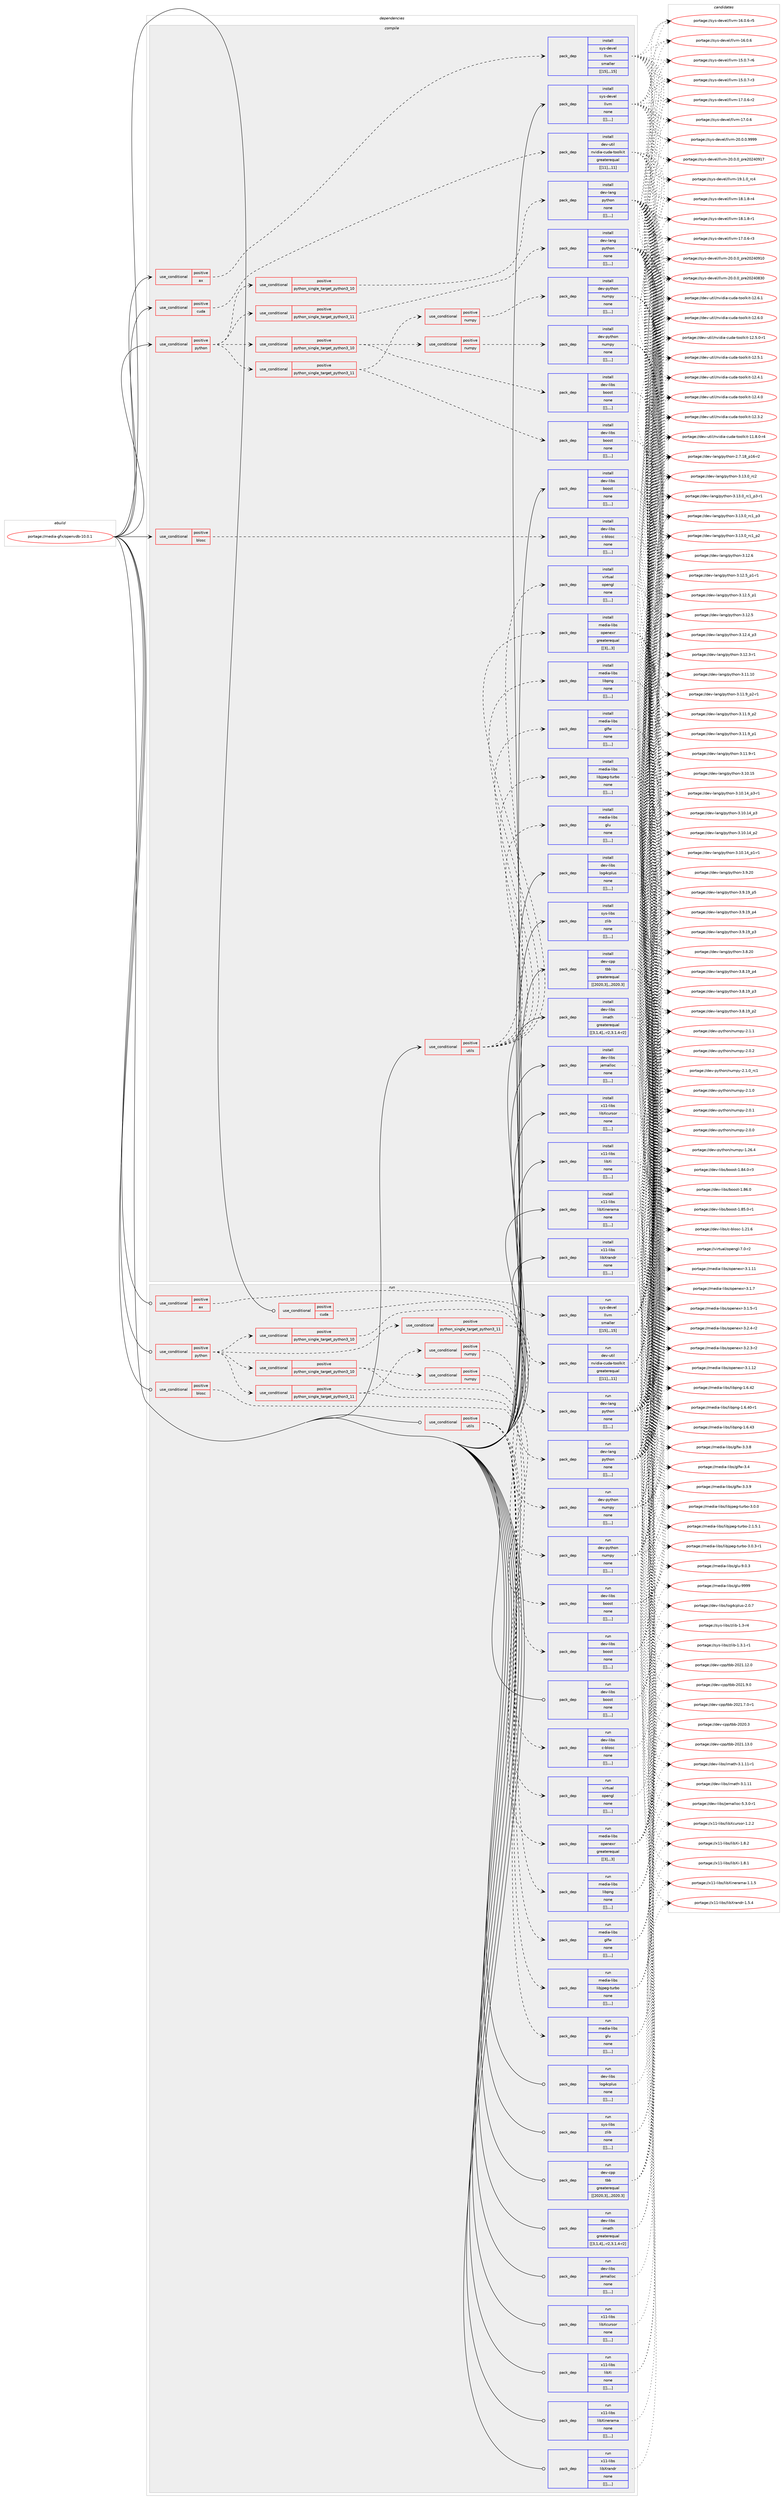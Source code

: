digraph prolog {

# *************
# Graph options
# *************

newrank=true;
concentrate=true;
compound=true;
graph [rankdir=LR,fontname=Helvetica,fontsize=10,ranksep=1.5];#, ranksep=2.5, nodesep=0.2];
edge  [arrowhead=vee];
node  [fontname=Helvetica,fontsize=10];

# **********
# The ebuild
# **********

subgraph cluster_leftcol {
color=gray;
label=<<i>ebuild</i>>;
id [label="portage://media-gfx/openvdb-10.0.1", color=red, width=4, href="../media-gfx/openvdb-10.0.1.svg"];
}

# ****************
# The dependencies
# ****************

subgraph cluster_midcol {
color=gray;
label=<<i>dependencies</i>>;
subgraph cluster_compile {
fillcolor="#eeeeee";
style=filled;
label=<<i>compile</i>>;
subgraph cond77071 {
dependency308460 [label=<<TABLE BORDER="0" CELLBORDER="1" CELLSPACING="0" CELLPADDING="4"><TR><TD ROWSPAN="3" CELLPADDING="10">use_conditional</TD></TR><TR><TD>positive</TD></TR><TR><TD>ax</TD></TR></TABLE>>, shape=none, color=red];
subgraph pack228879 {
dependency308461 [label=<<TABLE BORDER="0" CELLBORDER="1" CELLSPACING="0" CELLPADDING="4" WIDTH="220"><TR><TD ROWSPAN="6" CELLPADDING="30">pack_dep</TD></TR><TR><TD WIDTH="110">install</TD></TR><TR><TD>sys-devel</TD></TR><TR><TD>llvm</TD></TR><TR><TD>smaller</TD></TR><TR><TD>[[15],,,15]</TD></TR></TABLE>>, shape=none, color=blue];
}
dependency308460:e -> dependency308461:w [weight=20,style="dashed",arrowhead="vee"];
}
id:e -> dependency308460:w [weight=20,style="solid",arrowhead="vee"];
subgraph cond77072 {
dependency308462 [label=<<TABLE BORDER="0" CELLBORDER="1" CELLSPACING="0" CELLPADDING="4"><TR><TD ROWSPAN="3" CELLPADDING="10">use_conditional</TD></TR><TR><TD>positive</TD></TR><TR><TD>blosc</TD></TR></TABLE>>, shape=none, color=red];
subgraph pack228880 {
dependency308463 [label=<<TABLE BORDER="0" CELLBORDER="1" CELLSPACING="0" CELLPADDING="4" WIDTH="220"><TR><TD ROWSPAN="6" CELLPADDING="30">pack_dep</TD></TR><TR><TD WIDTH="110">install</TD></TR><TR><TD>dev-libs</TD></TR><TR><TD>c-blosc</TD></TR><TR><TD>none</TD></TR><TR><TD>[[],,,,]</TD></TR></TABLE>>, shape=none, color=blue];
}
dependency308462:e -> dependency308463:w [weight=20,style="dashed",arrowhead="vee"];
}
id:e -> dependency308462:w [weight=20,style="solid",arrowhead="vee"];
subgraph cond77073 {
dependency308464 [label=<<TABLE BORDER="0" CELLBORDER="1" CELLSPACING="0" CELLPADDING="4"><TR><TD ROWSPAN="3" CELLPADDING="10">use_conditional</TD></TR><TR><TD>positive</TD></TR><TR><TD>cuda</TD></TR></TABLE>>, shape=none, color=red];
subgraph pack228881 {
dependency308465 [label=<<TABLE BORDER="0" CELLBORDER="1" CELLSPACING="0" CELLPADDING="4" WIDTH="220"><TR><TD ROWSPAN="6" CELLPADDING="30">pack_dep</TD></TR><TR><TD WIDTH="110">install</TD></TR><TR><TD>dev-util</TD></TR><TR><TD>nvidia-cuda-toolkit</TD></TR><TR><TD>greaterequal</TD></TR><TR><TD>[[11],,,11]</TD></TR></TABLE>>, shape=none, color=blue];
}
dependency308464:e -> dependency308465:w [weight=20,style="dashed",arrowhead="vee"];
}
id:e -> dependency308464:w [weight=20,style="solid",arrowhead="vee"];
subgraph cond77074 {
dependency308466 [label=<<TABLE BORDER="0" CELLBORDER="1" CELLSPACING="0" CELLPADDING="4"><TR><TD ROWSPAN="3" CELLPADDING="10">use_conditional</TD></TR><TR><TD>positive</TD></TR><TR><TD>python</TD></TR></TABLE>>, shape=none, color=red];
subgraph cond77075 {
dependency308467 [label=<<TABLE BORDER="0" CELLBORDER="1" CELLSPACING="0" CELLPADDING="4"><TR><TD ROWSPAN="3" CELLPADDING="10">use_conditional</TD></TR><TR><TD>positive</TD></TR><TR><TD>python_single_target_python3_10</TD></TR></TABLE>>, shape=none, color=red];
subgraph pack228882 {
dependency308468 [label=<<TABLE BORDER="0" CELLBORDER="1" CELLSPACING="0" CELLPADDING="4" WIDTH="220"><TR><TD ROWSPAN="6" CELLPADDING="30">pack_dep</TD></TR><TR><TD WIDTH="110">install</TD></TR><TR><TD>dev-lang</TD></TR><TR><TD>python</TD></TR><TR><TD>none</TD></TR><TR><TD>[[],,,,]</TD></TR></TABLE>>, shape=none, color=blue];
}
dependency308467:e -> dependency308468:w [weight=20,style="dashed",arrowhead="vee"];
}
dependency308466:e -> dependency308467:w [weight=20,style="dashed",arrowhead="vee"];
subgraph cond77076 {
dependency308469 [label=<<TABLE BORDER="0" CELLBORDER="1" CELLSPACING="0" CELLPADDING="4"><TR><TD ROWSPAN="3" CELLPADDING="10">use_conditional</TD></TR><TR><TD>positive</TD></TR><TR><TD>python_single_target_python3_11</TD></TR></TABLE>>, shape=none, color=red];
subgraph pack228883 {
dependency308470 [label=<<TABLE BORDER="0" CELLBORDER="1" CELLSPACING="0" CELLPADDING="4" WIDTH="220"><TR><TD ROWSPAN="6" CELLPADDING="30">pack_dep</TD></TR><TR><TD WIDTH="110">install</TD></TR><TR><TD>dev-lang</TD></TR><TR><TD>python</TD></TR><TR><TD>none</TD></TR><TR><TD>[[],,,,]</TD></TR></TABLE>>, shape=none, color=blue];
}
dependency308469:e -> dependency308470:w [weight=20,style="dashed",arrowhead="vee"];
}
dependency308466:e -> dependency308469:w [weight=20,style="dashed",arrowhead="vee"];
subgraph cond77077 {
dependency308471 [label=<<TABLE BORDER="0" CELLBORDER="1" CELLSPACING="0" CELLPADDING="4"><TR><TD ROWSPAN="3" CELLPADDING="10">use_conditional</TD></TR><TR><TD>positive</TD></TR><TR><TD>python_single_target_python3_10</TD></TR></TABLE>>, shape=none, color=red];
subgraph pack228884 {
dependency308472 [label=<<TABLE BORDER="0" CELLBORDER="1" CELLSPACING="0" CELLPADDING="4" WIDTH="220"><TR><TD ROWSPAN="6" CELLPADDING="30">pack_dep</TD></TR><TR><TD WIDTH="110">install</TD></TR><TR><TD>dev-libs</TD></TR><TR><TD>boost</TD></TR><TR><TD>none</TD></TR><TR><TD>[[],,,,]</TD></TR></TABLE>>, shape=none, color=blue];
}
dependency308471:e -> dependency308472:w [weight=20,style="dashed",arrowhead="vee"];
subgraph cond77078 {
dependency308473 [label=<<TABLE BORDER="0" CELLBORDER="1" CELLSPACING="0" CELLPADDING="4"><TR><TD ROWSPAN="3" CELLPADDING="10">use_conditional</TD></TR><TR><TD>positive</TD></TR><TR><TD>numpy</TD></TR></TABLE>>, shape=none, color=red];
subgraph pack228885 {
dependency308474 [label=<<TABLE BORDER="0" CELLBORDER="1" CELLSPACING="0" CELLPADDING="4" WIDTH="220"><TR><TD ROWSPAN="6" CELLPADDING="30">pack_dep</TD></TR><TR><TD WIDTH="110">install</TD></TR><TR><TD>dev-python</TD></TR><TR><TD>numpy</TD></TR><TR><TD>none</TD></TR><TR><TD>[[],,,,]</TD></TR></TABLE>>, shape=none, color=blue];
}
dependency308473:e -> dependency308474:w [weight=20,style="dashed",arrowhead="vee"];
}
dependency308471:e -> dependency308473:w [weight=20,style="dashed",arrowhead="vee"];
}
dependency308466:e -> dependency308471:w [weight=20,style="dashed",arrowhead="vee"];
subgraph cond77079 {
dependency308475 [label=<<TABLE BORDER="0" CELLBORDER="1" CELLSPACING="0" CELLPADDING="4"><TR><TD ROWSPAN="3" CELLPADDING="10">use_conditional</TD></TR><TR><TD>positive</TD></TR><TR><TD>python_single_target_python3_11</TD></TR></TABLE>>, shape=none, color=red];
subgraph pack228886 {
dependency308476 [label=<<TABLE BORDER="0" CELLBORDER="1" CELLSPACING="0" CELLPADDING="4" WIDTH="220"><TR><TD ROWSPAN="6" CELLPADDING="30">pack_dep</TD></TR><TR><TD WIDTH="110">install</TD></TR><TR><TD>dev-libs</TD></TR><TR><TD>boost</TD></TR><TR><TD>none</TD></TR><TR><TD>[[],,,,]</TD></TR></TABLE>>, shape=none, color=blue];
}
dependency308475:e -> dependency308476:w [weight=20,style="dashed",arrowhead="vee"];
subgraph cond77080 {
dependency308477 [label=<<TABLE BORDER="0" CELLBORDER="1" CELLSPACING="0" CELLPADDING="4"><TR><TD ROWSPAN="3" CELLPADDING="10">use_conditional</TD></TR><TR><TD>positive</TD></TR><TR><TD>numpy</TD></TR></TABLE>>, shape=none, color=red];
subgraph pack228887 {
dependency308478 [label=<<TABLE BORDER="0" CELLBORDER="1" CELLSPACING="0" CELLPADDING="4" WIDTH="220"><TR><TD ROWSPAN="6" CELLPADDING="30">pack_dep</TD></TR><TR><TD WIDTH="110">install</TD></TR><TR><TD>dev-python</TD></TR><TR><TD>numpy</TD></TR><TR><TD>none</TD></TR><TR><TD>[[],,,,]</TD></TR></TABLE>>, shape=none, color=blue];
}
dependency308477:e -> dependency308478:w [weight=20,style="dashed",arrowhead="vee"];
}
dependency308475:e -> dependency308477:w [weight=20,style="dashed",arrowhead="vee"];
}
dependency308466:e -> dependency308475:w [weight=20,style="dashed",arrowhead="vee"];
}
id:e -> dependency308466:w [weight=20,style="solid",arrowhead="vee"];
subgraph cond77081 {
dependency308479 [label=<<TABLE BORDER="0" CELLBORDER="1" CELLSPACING="0" CELLPADDING="4"><TR><TD ROWSPAN="3" CELLPADDING="10">use_conditional</TD></TR><TR><TD>positive</TD></TR><TR><TD>utils</TD></TR></TABLE>>, shape=none, color=red];
subgraph pack228888 {
dependency308480 [label=<<TABLE BORDER="0" CELLBORDER="1" CELLSPACING="0" CELLPADDING="4" WIDTH="220"><TR><TD ROWSPAN="6" CELLPADDING="30">pack_dep</TD></TR><TR><TD WIDTH="110">install</TD></TR><TR><TD>media-libs</TD></TR><TR><TD>glfw</TD></TR><TR><TD>none</TD></TR><TR><TD>[[],,,,]</TD></TR></TABLE>>, shape=none, color=blue];
}
dependency308479:e -> dependency308480:w [weight=20,style="dashed",arrowhead="vee"];
subgraph pack228889 {
dependency308481 [label=<<TABLE BORDER="0" CELLBORDER="1" CELLSPACING="0" CELLPADDING="4" WIDTH="220"><TR><TD ROWSPAN="6" CELLPADDING="30">pack_dep</TD></TR><TR><TD WIDTH="110">install</TD></TR><TR><TD>media-libs</TD></TR><TR><TD>glu</TD></TR><TR><TD>none</TD></TR><TR><TD>[[],,,,]</TD></TR></TABLE>>, shape=none, color=blue];
}
dependency308479:e -> dependency308481:w [weight=20,style="dashed",arrowhead="vee"];
subgraph pack228890 {
dependency308482 [label=<<TABLE BORDER="0" CELLBORDER="1" CELLSPACING="0" CELLPADDING="4" WIDTH="220"><TR><TD ROWSPAN="6" CELLPADDING="30">pack_dep</TD></TR><TR><TD WIDTH="110">install</TD></TR><TR><TD>media-libs</TD></TR><TR><TD>libjpeg-turbo</TD></TR><TR><TD>none</TD></TR><TR><TD>[[],,,,]</TD></TR></TABLE>>, shape=none, color=blue];
}
dependency308479:e -> dependency308482:w [weight=20,style="dashed",arrowhead="vee"];
subgraph pack228891 {
dependency308483 [label=<<TABLE BORDER="0" CELLBORDER="1" CELLSPACING="0" CELLPADDING="4" WIDTH="220"><TR><TD ROWSPAN="6" CELLPADDING="30">pack_dep</TD></TR><TR><TD WIDTH="110">install</TD></TR><TR><TD>media-libs</TD></TR><TR><TD>libpng</TD></TR><TR><TD>none</TD></TR><TR><TD>[[],,,,]</TD></TR></TABLE>>, shape=none, color=blue];
}
dependency308479:e -> dependency308483:w [weight=20,style="dashed",arrowhead="vee"];
subgraph pack228892 {
dependency308484 [label=<<TABLE BORDER="0" CELLBORDER="1" CELLSPACING="0" CELLPADDING="4" WIDTH="220"><TR><TD ROWSPAN="6" CELLPADDING="30">pack_dep</TD></TR><TR><TD WIDTH="110">install</TD></TR><TR><TD>media-libs</TD></TR><TR><TD>openexr</TD></TR><TR><TD>greaterequal</TD></TR><TR><TD>[[3],,,3]</TD></TR></TABLE>>, shape=none, color=blue];
}
dependency308479:e -> dependency308484:w [weight=20,style="dashed",arrowhead="vee"];
subgraph pack228893 {
dependency308485 [label=<<TABLE BORDER="0" CELLBORDER="1" CELLSPACING="0" CELLPADDING="4" WIDTH="220"><TR><TD ROWSPAN="6" CELLPADDING="30">pack_dep</TD></TR><TR><TD WIDTH="110">install</TD></TR><TR><TD>virtual</TD></TR><TR><TD>opengl</TD></TR><TR><TD>none</TD></TR><TR><TD>[[],,,,]</TD></TR></TABLE>>, shape=none, color=blue];
}
dependency308479:e -> dependency308485:w [weight=20,style="dashed",arrowhead="vee"];
}
id:e -> dependency308479:w [weight=20,style="solid",arrowhead="vee"];
subgraph pack228894 {
dependency308486 [label=<<TABLE BORDER="0" CELLBORDER="1" CELLSPACING="0" CELLPADDING="4" WIDTH="220"><TR><TD ROWSPAN="6" CELLPADDING="30">pack_dep</TD></TR><TR><TD WIDTH="110">install</TD></TR><TR><TD>dev-cpp</TD></TR><TR><TD>tbb</TD></TR><TR><TD>greaterequal</TD></TR><TR><TD>[[2020,3],,,2020.3]</TD></TR></TABLE>>, shape=none, color=blue];
}
id:e -> dependency308486:w [weight=20,style="solid",arrowhead="vee"];
subgraph pack228895 {
dependency308487 [label=<<TABLE BORDER="0" CELLBORDER="1" CELLSPACING="0" CELLPADDING="4" WIDTH="220"><TR><TD ROWSPAN="6" CELLPADDING="30">pack_dep</TD></TR><TR><TD WIDTH="110">install</TD></TR><TR><TD>dev-libs</TD></TR><TR><TD>boost</TD></TR><TR><TD>none</TD></TR><TR><TD>[[],,,,]</TD></TR></TABLE>>, shape=none, color=blue];
}
id:e -> dependency308487:w [weight=20,style="solid",arrowhead="vee"];
subgraph pack228896 {
dependency308488 [label=<<TABLE BORDER="0" CELLBORDER="1" CELLSPACING="0" CELLPADDING="4" WIDTH="220"><TR><TD ROWSPAN="6" CELLPADDING="30">pack_dep</TD></TR><TR><TD WIDTH="110">install</TD></TR><TR><TD>dev-libs</TD></TR><TR><TD>imath</TD></TR><TR><TD>greaterequal</TD></TR><TR><TD>[[3,1,4],,-r2,3.1.4-r2]</TD></TR></TABLE>>, shape=none, color=blue];
}
id:e -> dependency308488:w [weight=20,style="solid",arrowhead="vee"];
subgraph pack228897 {
dependency308489 [label=<<TABLE BORDER="0" CELLBORDER="1" CELLSPACING="0" CELLPADDING="4" WIDTH="220"><TR><TD ROWSPAN="6" CELLPADDING="30">pack_dep</TD></TR><TR><TD WIDTH="110">install</TD></TR><TR><TD>dev-libs</TD></TR><TR><TD>jemalloc</TD></TR><TR><TD>none</TD></TR><TR><TD>[[],,,,]</TD></TR></TABLE>>, shape=none, color=blue];
}
id:e -> dependency308489:w [weight=20,style="solid",arrowhead="vee"];
subgraph pack228898 {
dependency308490 [label=<<TABLE BORDER="0" CELLBORDER="1" CELLSPACING="0" CELLPADDING="4" WIDTH="220"><TR><TD ROWSPAN="6" CELLPADDING="30">pack_dep</TD></TR><TR><TD WIDTH="110">install</TD></TR><TR><TD>dev-libs</TD></TR><TR><TD>log4cplus</TD></TR><TR><TD>none</TD></TR><TR><TD>[[],,,,]</TD></TR></TABLE>>, shape=none, color=blue];
}
id:e -> dependency308490:w [weight=20,style="solid",arrowhead="vee"];
subgraph pack228899 {
dependency308491 [label=<<TABLE BORDER="0" CELLBORDER="1" CELLSPACING="0" CELLPADDING="4" WIDTH="220"><TR><TD ROWSPAN="6" CELLPADDING="30">pack_dep</TD></TR><TR><TD WIDTH="110">install</TD></TR><TR><TD>sys-libs</TD></TR><TR><TD>zlib</TD></TR><TR><TD>none</TD></TR><TR><TD>[[],,,,]</TD></TR></TABLE>>, shape=none, color=blue];
}
id:e -> dependency308491:w [weight=20,style="solid",arrowhead="vee"];
subgraph pack228900 {
dependency308492 [label=<<TABLE BORDER="0" CELLBORDER="1" CELLSPACING="0" CELLPADDING="4" WIDTH="220"><TR><TD ROWSPAN="6" CELLPADDING="30">pack_dep</TD></TR><TR><TD WIDTH="110">install</TD></TR><TR><TD>x11-libs</TD></TR><TR><TD>libXcursor</TD></TR><TR><TD>none</TD></TR><TR><TD>[[],,,,]</TD></TR></TABLE>>, shape=none, color=blue];
}
id:e -> dependency308492:w [weight=20,style="solid",arrowhead="vee"];
subgraph pack228901 {
dependency308493 [label=<<TABLE BORDER="0" CELLBORDER="1" CELLSPACING="0" CELLPADDING="4" WIDTH="220"><TR><TD ROWSPAN="6" CELLPADDING="30">pack_dep</TD></TR><TR><TD WIDTH="110">install</TD></TR><TR><TD>x11-libs</TD></TR><TR><TD>libXi</TD></TR><TR><TD>none</TD></TR><TR><TD>[[],,,,]</TD></TR></TABLE>>, shape=none, color=blue];
}
id:e -> dependency308493:w [weight=20,style="solid",arrowhead="vee"];
subgraph pack228902 {
dependency308494 [label=<<TABLE BORDER="0" CELLBORDER="1" CELLSPACING="0" CELLPADDING="4" WIDTH="220"><TR><TD ROWSPAN="6" CELLPADDING="30">pack_dep</TD></TR><TR><TD WIDTH="110">install</TD></TR><TR><TD>x11-libs</TD></TR><TR><TD>libXinerama</TD></TR><TR><TD>none</TD></TR><TR><TD>[[],,,,]</TD></TR></TABLE>>, shape=none, color=blue];
}
id:e -> dependency308494:w [weight=20,style="solid",arrowhead="vee"];
subgraph pack228903 {
dependency308495 [label=<<TABLE BORDER="0" CELLBORDER="1" CELLSPACING="0" CELLPADDING="4" WIDTH="220"><TR><TD ROWSPAN="6" CELLPADDING="30">pack_dep</TD></TR><TR><TD WIDTH="110">install</TD></TR><TR><TD>x11-libs</TD></TR><TR><TD>libXrandr</TD></TR><TR><TD>none</TD></TR><TR><TD>[[],,,,]</TD></TR></TABLE>>, shape=none, color=blue];
}
id:e -> dependency308495:w [weight=20,style="solid",arrowhead="vee"];
subgraph pack228904 {
dependency308496 [label=<<TABLE BORDER="0" CELLBORDER="1" CELLSPACING="0" CELLPADDING="4" WIDTH="220"><TR><TD ROWSPAN="6" CELLPADDING="30">pack_dep</TD></TR><TR><TD WIDTH="110">install</TD></TR><TR><TD>sys-devel</TD></TR><TR><TD>llvm</TD></TR><TR><TD>none</TD></TR><TR><TD>[[],,,,]</TD></TR></TABLE>>, shape=none, color=blue];
}
id:e -> dependency308496:w [weight=20,style="solid",arrowhead="vee"];
}
subgraph cluster_compileandrun {
fillcolor="#eeeeee";
style=filled;
label=<<i>compile and run</i>>;
}
subgraph cluster_run {
fillcolor="#eeeeee";
style=filled;
label=<<i>run</i>>;
subgraph cond77082 {
dependency308497 [label=<<TABLE BORDER="0" CELLBORDER="1" CELLSPACING="0" CELLPADDING="4"><TR><TD ROWSPAN="3" CELLPADDING="10">use_conditional</TD></TR><TR><TD>positive</TD></TR><TR><TD>ax</TD></TR></TABLE>>, shape=none, color=red];
subgraph pack228905 {
dependency308498 [label=<<TABLE BORDER="0" CELLBORDER="1" CELLSPACING="0" CELLPADDING="4" WIDTH="220"><TR><TD ROWSPAN="6" CELLPADDING="30">pack_dep</TD></TR><TR><TD WIDTH="110">run</TD></TR><TR><TD>sys-devel</TD></TR><TR><TD>llvm</TD></TR><TR><TD>smaller</TD></TR><TR><TD>[[15],,,15]</TD></TR></TABLE>>, shape=none, color=blue];
}
dependency308497:e -> dependency308498:w [weight=20,style="dashed",arrowhead="vee"];
}
id:e -> dependency308497:w [weight=20,style="solid",arrowhead="odot"];
subgraph cond77083 {
dependency308499 [label=<<TABLE BORDER="0" CELLBORDER="1" CELLSPACING="0" CELLPADDING="4"><TR><TD ROWSPAN="3" CELLPADDING="10">use_conditional</TD></TR><TR><TD>positive</TD></TR><TR><TD>blosc</TD></TR></TABLE>>, shape=none, color=red];
subgraph pack228906 {
dependency308500 [label=<<TABLE BORDER="0" CELLBORDER="1" CELLSPACING="0" CELLPADDING="4" WIDTH="220"><TR><TD ROWSPAN="6" CELLPADDING="30">pack_dep</TD></TR><TR><TD WIDTH="110">run</TD></TR><TR><TD>dev-libs</TD></TR><TR><TD>c-blosc</TD></TR><TR><TD>none</TD></TR><TR><TD>[[],,,,]</TD></TR></TABLE>>, shape=none, color=blue];
}
dependency308499:e -> dependency308500:w [weight=20,style="dashed",arrowhead="vee"];
}
id:e -> dependency308499:w [weight=20,style="solid",arrowhead="odot"];
subgraph cond77084 {
dependency308501 [label=<<TABLE BORDER="0" CELLBORDER="1" CELLSPACING="0" CELLPADDING="4"><TR><TD ROWSPAN="3" CELLPADDING="10">use_conditional</TD></TR><TR><TD>positive</TD></TR><TR><TD>cuda</TD></TR></TABLE>>, shape=none, color=red];
subgraph pack228907 {
dependency308502 [label=<<TABLE BORDER="0" CELLBORDER="1" CELLSPACING="0" CELLPADDING="4" WIDTH="220"><TR><TD ROWSPAN="6" CELLPADDING="30">pack_dep</TD></TR><TR><TD WIDTH="110">run</TD></TR><TR><TD>dev-util</TD></TR><TR><TD>nvidia-cuda-toolkit</TD></TR><TR><TD>greaterequal</TD></TR><TR><TD>[[11],,,11]</TD></TR></TABLE>>, shape=none, color=blue];
}
dependency308501:e -> dependency308502:w [weight=20,style="dashed",arrowhead="vee"];
}
id:e -> dependency308501:w [weight=20,style="solid",arrowhead="odot"];
subgraph cond77085 {
dependency308503 [label=<<TABLE BORDER="0" CELLBORDER="1" CELLSPACING="0" CELLPADDING="4"><TR><TD ROWSPAN="3" CELLPADDING="10">use_conditional</TD></TR><TR><TD>positive</TD></TR><TR><TD>python</TD></TR></TABLE>>, shape=none, color=red];
subgraph cond77086 {
dependency308504 [label=<<TABLE BORDER="0" CELLBORDER="1" CELLSPACING="0" CELLPADDING="4"><TR><TD ROWSPAN="3" CELLPADDING="10">use_conditional</TD></TR><TR><TD>positive</TD></TR><TR><TD>python_single_target_python3_10</TD></TR></TABLE>>, shape=none, color=red];
subgraph pack228908 {
dependency308505 [label=<<TABLE BORDER="0" CELLBORDER="1" CELLSPACING="0" CELLPADDING="4" WIDTH="220"><TR><TD ROWSPAN="6" CELLPADDING="30">pack_dep</TD></TR><TR><TD WIDTH="110">run</TD></TR><TR><TD>dev-lang</TD></TR><TR><TD>python</TD></TR><TR><TD>none</TD></TR><TR><TD>[[],,,,]</TD></TR></TABLE>>, shape=none, color=blue];
}
dependency308504:e -> dependency308505:w [weight=20,style="dashed",arrowhead="vee"];
}
dependency308503:e -> dependency308504:w [weight=20,style="dashed",arrowhead="vee"];
subgraph cond77087 {
dependency308506 [label=<<TABLE BORDER="0" CELLBORDER="1" CELLSPACING="0" CELLPADDING="4"><TR><TD ROWSPAN="3" CELLPADDING="10">use_conditional</TD></TR><TR><TD>positive</TD></TR><TR><TD>python_single_target_python3_11</TD></TR></TABLE>>, shape=none, color=red];
subgraph pack228909 {
dependency308507 [label=<<TABLE BORDER="0" CELLBORDER="1" CELLSPACING="0" CELLPADDING="4" WIDTH="220"><TR><TD ROWSPAN="6" CELLPADDING="30">pack_dep</TD></TR><TR><TD WIDTH="110">run</TD></TR><TR><TD>dev-lang</TD></TR><TR><TD>python</TD></TR><TR><TD>none</TD></TR><TR><TD>[[],,,,]</TD></TR></TABLE>>, shape=none, color=blue];
}
dependency308506:e -> dependency308507:w [weight=20,style="dashed",arrowhead="vee"];
}
dependency308503:e -> dependency308506:w [weight=20,style="dashed",arrowhead="vee"];
subgraph cond77088 {
dependency308508 [label=<<TABLE BORDER="0" CELLBORDER="1" CELLSPACING="0" CELLPADDING="4"><TR><TD ROWSPAN="3" CELLPADDING="10">use_conditional</TD></TR><TR><TD>positive</TD></TR><TR><TD>python_single_target_python3_10</TD></TR></TABLE>>, shape=none, color=red];
subgraph pack228910 {
dependency308509 [label=<<TABLE BORDER="0" CELLBORDER="1" CELLSPACING="0" CELLPADDING="4" WIDTH="220"><TR><TD ROWSPAN="6" CELLPADDING="30">pack_dep</TD></TR><TR><TD WIDTH="110">run</TD></TR><TR><TD>dev-libs</TD></TR><TR><TD>boost</TD></TR><TR><TD>none</TD></TR><TR><TD>[[],,,,]</TD></TR></TABLE>>, shape=none, color=blue];
}
dependency308508:e -> dependency308509:w [weight=20,style="dashed",arrowhead="vee"];
subgraph cond77089 {
dependency308510 [label=<<TABLE BORDER="0" CELLBORDER="1" CELLSPACING="0" CELLPADDING="4"><TR><TD ROWSPAN="3" CELLPADDING="10">use_conditional</TD></TR><TR><TD>positive</TD></TR><TR><TD>numpy</TD></TR></TABLE>>, shape=none, color=red];
subgraph pack228911 {
dependency308511 [label=<<TABLE BORDER="0" CELLBORDER="1" CELLSPACING="0" CELLPADDING="4" WIDTH="220"><TR><TD ROWSPAN="6" CELLPADDING="30">pack_dep</TD></TR><TR><TD WIDTH="110">run</TD></TR><TR><TD>dev-python</TD></TR><TR><TD>numpy</TD></TR><TR><TD>none</TD></TR><TR><TD>[[],,,,]</TD></TR></TABLE>>, shape=none, color=blue];
}
dependency308510:e -> dependency308511:w [weight=20,style="dashed",arrowhead="vee"];
}
dependency308508:e -> dependency308510:w [weight=20,style="dashed",arrowhead="vee"];
}
dependency308503:e -> dependency308508:w [weight=20,style="dashed",arrowhead="vee"];
subgraph cond77090 {
dependency308512 [label=<<TABLE BORDER="0" CELLBORDER="1" CELLSPACING="0" CELLPADDING="4"><TR><TD ROWSPAN="3" CELLPADDING="10">use_conditional</TD></TR><TR><TD>positive</TD></TR><TR><TD>python_single_target_python3_11</TD></TR></TABLE>>, shape=none, color=red];
subgraph pack228912 {
dependency308513 [label=<<TABLE BORDER="0" CELLBORDER="1" CELLSPACING="0" CELLPADDING="4" WIDTH="220"><TR><TD ROWSPAN="6" CELLPADDING="30">pack_dep</TD></TR><TR><TD WIDTH="110">run</TD></TR><TR><TD>dev-libs</TD></TR><TR><TD>boost</TD></TR><TR><TD>none</TD></TR><TR><TD>[[],,,,]</TD></TR></TABLE>>, shape=none, color=blue];
}
dependency308512:e -> dependency308513:w [weight=20,style="dashed",arrowhead="vee"];
subgraph cond77091 {
dependency308514 [label=<<TABLE BORDER="0" CELLBORDER="1" CELLSPACING="0" CELLPADDING="4"><TR><TD ROWSPAN="3" CELLPADDING="10">use_conditional</TD></TR><TR><TD>positive</TD></TR><TR><TD>numpy</TD></TR></TABLE>>, shape=none, color=red];
subgraph pack228913 {
dependency308515 [label=<<TABLE BORDER="0" CELLBORDER="1" CELLSPACING="0" CELLPADDING="4" WIDTH="220"><TR><TD ROWSPAN="6" CELLPADDING="30">pack_dep</TD></TR><TR><TD WIDTH="110">run</TD></TR><TR><TD>dev-python</TD></TR><TR><TD>numpy</TD></TR><TR><TD>none</TD></TR><TR><TD>[[],,,,]</TD></TR></TABLE>>, shape=none, color=blue];
}
dependency308514:e -> dependency308515:w [weight=20,style="dashed",arrowhead="vee"];
}
dependency308512:e -> dependency308514:w [weight=20,style="dashed",arrowhead="vee"];
}
dependency308503:e -> dependency308512:w [weight=20,style="dashed",arrowhead="vee"];
}
id:e -> dependency308503:w [weight=20,style="solid",arrowhead="odot"];
subgraph cond77092 {
dependency308516 [label=<<TABLE BORDER="0" CELLBORDER="1" CELLSPACING="0" CELLPADDING="4"><TR><TD ROWSPAN="3" CELLPADDING="10">use_conditional</TD></TR><TR><TD>positive</TD></TR><TR><TD>utils</TD></TR></TABLE>>, shape=none, color=red];
subgraph pack228914 {
dependency308517 [label=<<TABLE BORDER="0" CELLBORDER="1" CELLSPACING="0" CELLPADDING="4" WIDTH="220"><TR><TD ROWSPAN="6" CELLPADDING="30">pack_dep</TD></TR><TR><TD WIDTH="110">run</TD></TR><TR><TD>media-libs</TD></TR><TR><TD>glfw</TD></TR><TR><TD>none</TD></TR><TR><TD>[[],,,,]</TD></TR></TABLE>>, shape=none, color=blue];
}
dependency308516:e -> dependency308517:w [weight=20,style="dashed",arrowhead="vee"];
subgraph pack228915 {
dependency308518 [label=<<TABLE BORDER="0" CELLBORDER="1" CELLSPACING="0" CELLPADDING="4" WIDTH="220"><TR><TD ROWSPAN="6" CELLPADDING="30">pack_dep</TD></TR><TR><TD WIDTH="110">run</TD></TR><TR><TD>media-libs</TD></TR><TR><TD>glu</TD></TR><TR><TD>none</TD></TR><TR><TD>[[],,,,]</TD></TR></TABLE>>, shape=none, color=blue];
}
dependency308516:e -> dependency308518:w [weight=20,style="dashed",arrowhead="vee"];
subgraph pack228916 {
dependency308519 [label=<<TABLE BORDER="0" CELLBORDER="1" CELLSPACING="0" CELLPADDING="4" WIDTH="220"><TR><TD ROWSPAN="6" CELLPADDING="30">pack_dep</TD></TR><TR><TD WIDTH="110">run</TD></TR><TR><TD>media-libs</TD></TR><TR><TD>libjpeg-turbo</TD></TR><TR><TD>none</TD></TR><TR><TD>[[],,,,]</TD></TR></TABLE>>, shape=none, color=blue];
}
dependency308516:e -> dependency308519:w [weight=20,style="dashed",arrowhead="vee"];
subgraph pack228917 {
dependency308520 [label=<<TABLE BORDER="0" CELLBORDER="1" CELLSPACING="0" CELLPADDING="4" WIDTH="220"><TR><TD ROWSPAN="6" CELLPADDING="30">pack_dep</TD></TR><TR><TD WIDTH="110">run</TD></TR><TR><TD>media-libs</TD></TR><TR><TD>libpng</TD></TR><TR><TD>none</TD></TR><TR><TD>[[],,,,]</TD></TR></TABLE>>, shape=none, color=blue];
}
dependency308516:e -> dependency308520:w [weight=20,style="dashed",arrowhead="vee"];
subgraph pack228918 {
dependency308521 [label=<<TABLE BORDER="0" CELLBORDER="1" CELLSPACING="0" CELLPADDING="4" WIDTH="220"><TR><TD ROWSPAN="6" CELLPADDING="30">pack_dep</TD></TR><TR><TD WIDTH="110">run</TD></TR><TR><TD>media-libs</TD></TR><TR><TD>openexr</TD></TR><TR><TD>greaterequal</TD></TR><TR><TD>[[3],,,3]</TD></TR></TABLE>>, shape=none, color=blue];
}
dependency308516:e -> dependency308521:w [weight=20,style="dashed",arrowhead="vee"];
subgraph pack228919 {
dependency308522 [label=<<TABLE BORDER="0" CELLBORDER="1" CELLSPACING="0" CELLPADDING="4" WIDTH="220"><TR><TD ROWSPAN="6" CELLPADDING="30">pack_dep</TD></TR><TR><TD WIDTH="110">run</TD></TR><TR><TD>virtual</TD></TR><TR><TD>opengl</TD></TR><TR><TD>none</TD></TR><TR><TD>[[],,,,]</TD></TR></TABLE>>, shape=none, color=blue];
}
dependency308516:e -> dependency308522:w [weight=20,style="dashed",arrowhead="vee"];
}
id:e -> dependency308516:w [weight=20,style="solid",arrowhead="odot"];
subgraph pack228920 {
dependency308523 [label=<<TABLE BORDER="0" CELLBORDER="1" CELLSPACING="0" CELLPADDING="4" WIDTH="220"><TR><TD ROWSPAN="6" CELLPADDING="30">pack_dep</TD></TR><TR><TD WIDTH="110">run</TD></TR><TR><TD>dev-cpp</TD></TR><TR><TD>tbb</TD></TR><TR><TD>greaterequal</TD></TR><TR><TD>[[2020,3],,,2020.3]</TD></TR></TABLE>>, shape=none, color=blue];
}
id:e -> dependency308523:w [weight=20,style="solid",arrowhead="odot"];
subgraph pack228921 {
dependency308524 [label=<<TABLE BORDER="0" CELLBORDER="1" CELLSPACING="0" CELLPADDING="4" WIDTH="220"><TR><TD ROWSPAN="6" CELLPADDING="30">pack_dep</TD></TR><TR><TD WIDTH="110">run</TD></TR><TR><TD>dev-libs</TD></TR><TR><TD>boost</TD></TR><TR><TD>none</TD></TR><TR><TD>[[],,,,]</TD></TR></TABLE>>, shape=none, color=blue];
}
id:e -> dependency308524:w [weight=20,style="solid",arrowhead="odot"];
subgraph pack228922 {
dependency308525 [label=<<TABLE BORDER="0" CELLBORDER="1" CELLSPACING="0" CELLPADDING="4" WIDTH="220"><TR><TD ROWSPAN="6" CELLPADDING="30">pack_dep</TD></TR><TR><TD WIDTH="110">run</TD></TR><TR><TD>dev-libs</TD></TR><TR><TD>imath</TD></TR><TR><TD>greaterequal</TD></TR><TR><TD>[[3,1,4],,-r2,3.1.4-r2]</TD></TR></TABLE>>, shape=none, color=blue];
}
id:e -> dependency308525:w [weight=20,style="solid",arrowhead="odot"];
subgraph pack228923 {
dependency308526 [label=<<TABLE BORDER="0" CELLBORDER="1" CELLSPACING="0" CELLPADDING="4" WIDTH="220"><TR><TD ROWSPAN="6" CELLPADDING="30">pack_dep</TD></TR><TR><TD WIDTH="110">run</TD></TR><TR><TD>dev-libs</TD></TR><TR><TD>jemalloc</TD></TR><TR><TD>none</TD></TR><TR><TD>[[],,,,]</TD></TR></TABLE>>, shape=none, color=blue];
}
id:e -> dependency308526:w [weight=20,style="solid",arrowhead="odot"];
subgraph pack228924 {
dependency308527 [label=<<TABLE BORDER="0" CELLBORDER="1" CELLSPACING="0" CELLPADDING="4" WIDTH="220"><TR><TD ROWSPAN="6" CELLPADDING="30">pack_dep</TD></TR><TR><TD WIDTH="110">run</TD></TR><TR><TD>dev-libs</TD></TR><TR><TD>log4cplus</TD></TR><TR><TD>none</TD></TR><TR><TD>[[],,,,]</TD></TR></TABLE>>, shape=none, color=blue];
}
id:e -> dependency308527:w [weight=20,style="solid",arrowhead="odot"];
subgraph pack228925 {
dependency308528 [label=<<TABLE BORDER="0" CELLBORDER="1" CELLSPACING="0" CELLPADDING="4" WIDTH="220"><TR><TD ROWSPAN="6" CELLPADDING="30">pack_dep</TD></TR><TR><TD WIDTH="110">run</TD></TR><TR><TD>sys-libs</TD></TR><TR><TD>zlib</TD></TR><TR><TD>none</TD></TR><TR><TD>[[],,,,]</TD></TR></TABLE>>, shape=none, color=blue];
}
id:e -> dependency308528:w [weight=20,style="solid",arrowhead="odot"];
subgraph pack228926 {
dependency308529 [label=<<TABLE BORDER="0" CELLBORDER="1" CELLSPACING="0" CELLPADDING="4" WIDTH="220"><TR><TD ROWSPAN="6" CELLPADDING="30">pack_dep</TD></TR><TR><TD WIDTH="110">run</TD></TR><TR><TD>x11-libs</TD></TR><TR><TD>libXcursor</TD></TR><TR><TD>none</TD></TR><TR><TD>[[],,,,]</TD></TR></TABLE>>, shape=none, color=blue];
}
id:e -> dependency308529:w [weight=20,style="solid",arrowhead="odot"];
subgraph pack228927 {
dependency308530 [label=<<TABLE BORDER="0" CELLBORDER="1" CELLSPACING="0" CELLPADDING="4" WIDTH="220"><TR><TD ROWSPAN="6" CELLPADDING="30">pack_dep</TD></TR><TR><TD WIDTH="110">run</TD></TR><TR><TD>x11-libs</TD></TR><TR><TD>libXi</TD></TR><TR><TD>none</TD></TR><TR><TD>[[],,,,]</TD></TR></TABLE>>, shape=none, color=blue];
}
id:e -> dependency308530:w [weight=20,style="solid",arrowhead="odot"];
subgraph pack228928 {
dependency308531 [label=<<TABLE BORDER="0" CELLBORDER="1" CELLSPACING="0" CELLPADDING="4" WIDTH="220"><TR><TD ROWSPAN="6" CELLPADDING="30">pack_dep</TD></TR><TR><TD WIDTH="110">run</TD></TR><TR><TD>x11-libs</TD></TR><TR><TD>libXinerama</TD></TR><TR><TD>none</TD></TR><TR><TD>[[],,,,]</TD></TR></TABLE>>, shape=none, color=blue];
}
id:e -> dependency308531:w [weight=20,style="solid",arrowhead="odot"];
subgraph pack228929 {
dependency308532 [label=<<TABLE BORDER="0" CELLBORDER="1" CELLSPACING="0" CELLPADDING="4" WIDTH="220"><TR><TD ROWSPAN="6" CELLPADDING="30">pack_dep</TD></TR><TR><TD WIDTH="110">run</TD></TR><TR><TD>x11-libs</TD></TR><TR><TD>libXrandr</TD></TR><TR><TD>none</TD></TR><TR><TD>[[],,,,]</TD></TR></TABLE>>, shape=none, color=blue];
}
id:e -> dependency308532:w [weight=20,style="solid",arrowhead="odot"];
}
}

# **************
# The candidates
# **************

subgraph cluster_choices {
rank=same;
color=gray;
label=<<i>candidates</i>>;

subgraph choice228879 {
color=black;
nodesep=1;
choice1151211154510010111810110847108108118109455048464846484657575757 [label="portage://sys-devel/llvm-20.0.0.9999", color=red, width=4,href="../sys-devel/llvm-20.0.0.9999.svg"];
choice115121115451001011181011084710810811810945504846484648951121141015048505248574955 [label="portage://sys-devel/llvm-20.0.0_pre20240917", color=red, width=4,href="../sys-devel/llvm-20.0.0_pre20240917.svg"];
choice115121115451001011181011084710810811810945504846484648951121141015048505248574948 [label="portage://sys-devel/llvm-20.0.0_pre20240910", color=red, width=4,href="../sys-devel/llvm-20.0.0_pre20240910.svg"];
choice115121115451001011181011084710810811810945504846484648951121141015048505248565148 [label="portage://sys-devel/llvm-20.0.0_pre20240830", color=red, width=4,href="../sys-devel/llvm-20.0.0_pre20240830.svg"];
choice115121115451001011181011084710810811810945495746494648951149952 [label="portage://sys-devel/llvm-19.1.0_rc4", color=red, width=4,href="../sys-devel/llvm-19.1.0_rc4.svg"];
choice1151211154510010111810110847108108118109454956464946564511452 [label="portage://sys-devel/llvm-18.1.8-r4", color=red, width=4,href="../sys-devel/llvm-18.1.8-r4.svg"];
choice1151211154510010111810110847108108118109454956464946564511449 [label="portage://sys-devel/llvm-18.1.8-r1", color=red, width=4,href="../sys-devel/llvm-18.1.8-r1.svg"];
choice1151211154510010111810110847108108118109454955464846544511451 [label="portage://sys-devel/llvm-17.0.6-r3", color=red, width=4,href="../sys-devel/llvm-17.0.6-r3.svg"];
choice1151211154510010111810110847108108118109454955464846544511450 [label="portage://sys-devel/llvm-17.0.6-r2", color=red, width=4,href="../sys-devel/llvm-17.0.6-r2.svg"];
choice115121115451001011181011084710810811810945495546484654 [label="portage://sys-devel/llvm-17.0.6", color=red, width=4,href="../sys-devel/llvm-17.0.6.svg"];
choice1151211154510010111810110847108108118109454954464846544511453 [label="portage://sys-devel/llvm-16.0.6-r5", color=red, width=4,href="../sys-devel/llvm-16.0.6-r5.svg"];
choice115121115451001011181011084710810811810945495446484654 [label="portage://sys-devel/llvm-16.0.6", color=red, width=4,href="../sys-devel/llvm-16.0.6.svg"];
choice1151211154510010111810110847108108118109454953464846554511454 [label="portage://sys-devel/llvm-15.0.7-r6", color=red, width=4,href="../sys-devel/llvm-15.0.7-r6.svg"];
choice1151211154510010111810110847108108118109454953464846554511451 [label="portage://sys-devel/llvm-15.0.7-r3", color=red, width=4,href="../sys-devel/llvm-15.0.7-r3.svg"];
dependency308461:e -> choice1151211154510010111810110847108108118109455048464846484657575757:w [style=dotted,weight="100"];
dependency308461:e -> choice115121115451001011181011084710810811810945504846484648951121141015048505248574955:w [style=dotted,weight="100"];
dependency308461:e -> choice115121115451001011181011084710810811810945504846484648951121141015048505248574948:w [style=dotted,weight="100"];
dependency308461:e -> choice115121115451001011181011084710810811810945504846484648951121141015048505248565148:w [style=dotted,weight="100"];
dependency308461:e -> choice115121115451001011181011084710810811810945495746494648951149952:w [style=dotted,weight="100"];
dependency308461:e -> choice1151211154510010111810110847108108118109454956464946564511452:w [style=dotted,weight="100"];
dependency308461:e -> choice1151211154510010111810110847108108118109454956464946564511449:w [style=dotted,weight="100"];
dependency308461:e -> choice1151211154510010111810110847108108118109454955464846544511451:w [style=dotted,weight="100"];
dependency308461:e -> choice1151211154510010111810110847108108118109454955464846544511450:w [style=dotted,weight="100"];
dependency308461:e -> choice115121115451001011181011084710810811810945495546484654:w [style=dotted,weight="100"];
dependency308461:e -> choice1151211154510010111810110847108108118109454954464846544511453:w [style=dotted,weight="100"];
dependency308461:e -> choice115121115451001011181011084710810811810945495446484654:w [style=dotted,weight="100"];
dependency308461:e -> choice1151211154510010111810110847108108118109454953464846554511454:w [style=dotted,weight="100"];
dependency308461:e -> choice1151211154510010111810110847108108118109454953464846554511451:w [style=dotted,weight="100"];
}
subgraph choice228880 {
color=black;
nodesep=1;
choice1001011184510810598115479945981081111159945494650494654 [label="portage://dev-libs/c-blosc-1.21.6", color=red, width=4,href="../dev-libs/c-blosc-1.21.6.svg"];
dependency308463:e -> choice1001011184510810598115479945981081111159945494650494654:w [style=dotted,weight="100"];
}
subgraph choice228881 {
color=black;
nodesep=1;
choice1001011184511711610510847110118105100105974599117100974511611111110810710511645495046544649 [label="portage://dev-util/nvidia-cuda-toolkit-12.6.1", color=red, width=4,href="../dev-util/nvidia-cuda-toolkit-12.6.1.svg"];
choice1001011184511711610510847110118105100105974599117100974511611111110810710511645495046544648 [label="portage://dev-util/nvidia-cuda-toolkit-12.6.0", color=red, width=4,href="../dev-util/nvidia-cuda-toolkit-12.6.0.svg"];
choice1001011184511711610510847110118105100105974599117100974511611111110810710511645495046534649 [label="portage://dev-util/nvidia-cuda-toolkit-12.5.1", color=red, width=4,href="../dev-util/nvidia-cuda-toolkit-12.5.1.svg"];
choice10010111845117116105108471101181051001059745991171009745116111111108107105116454950465346484511449 [label="portage://dev-util/nvidia-cuda-toolkit-12.5.0-r1", color=red, width=4,href="../dev-util/nvidia-cuda-toolkit-12.5.0-r1.svg"];
choice1001011184511711610510847110118105100105974599117100974511611111110810710511645495046524649 [label="portage://dev-util/nvidia-cuda-toolkit-12.4.1", color=red, width=4,href="../dev-util/nvidia-cuda-toolkit-12.4.1.svg"];
choice1001011184511711610510847110118105100105974599117100974511611111110810710511645495046524648 [label="portage://dev-util/nvidia-cuda-toolkit-12.4.0", color=red, width=4,href="../dev-util/nvidia-cuda-toolkit-12.4.0.svg"];
choice1001011184511711610510847110118105100105974599117100974511611111110810710511645495046514650 [label="portage://dev-util/nvidia-cuda-toolkit-12.3.2", color=red, width=4,href="../dev-util/nvidia-cuda-toolkit-12.3.2.svg"];
choice10010111845117116105108471101181051001059745991171009745116111111108107105116454949465646484511452 [label="portage://dev-util/nvidia-cuda-toolkit-11.8.0-r4", color=red, width=4,href="../dev-util/nvidia-cuda-toolkit-11.8.0-r4.svg"];
dependency308465:e -> choice1001011184511711610510847110118105100105974599117100974511611111110810710511645495046544649:w [style=dotted,weight="100"];
dependency308465:e -> choice1001011184511711610510847110118105100105974599117100974511611111110810710511645495046544648:w [style=dotted,weight="100"];
dependency308465:e -> choice1001011184511711610510847110118105100105974599117100974511611111110810710511645495046534649:w [style=dotted,weight="100"];
dependency308465:e -> choice10010111845117116105108471101181051001059745991171009745116111111108107105116454950465346484511449:w [style=dotted,weight="100"];
dependency308465:e -> choice1001011184511711610510847110118105100105974599117100974511611111110810710511645495046524649:w [style=dotted,weight="100"];
dependency308465:e -> choice1001011184511711610510847110118105100105974599117100974511611111110810710511645495046524648:w [style=dotted,weight="100"];
dependency308465:e -> choice1001011184511711610510847110118105100105974599117100974511611111110810710511645495046514650:w [style=dotted,weight="100"];
dependency308465:e -> choice10010111845117116105108471101181051001059745991171009745116111111108107105116454949465646484511452:w [style=dotted,weight="100"];
}
subgraph choice228882 {
color=black;
nodesep=1;
choice10010111845108971101034711212111610411111045514649514648951149950 [label="portage://dev-lang/python-3.13.0_rc2", color=red, width=4,href="../dev-lang/python-3.13.0_rc2.svg"];
choice1001011184510897110103471121211161041111104551464951464895114994995112514511449 [label="portage://dev-lang/python-3.13.0_rc1_p3-r1", color=red, width=4,href="../dev-lang/python-3.13.0_rc1_p3-r1.svg"];
choice100101118451089711010347112121116104111110455146495146489511499499511251 [label="portage://dev-lang/python-3.13.0_rc1_p3", color=red, width=4,href="../dev-lang/python-3.13.0_rc1_p3.svg"];
choice100101118451089711010347112121116104111110455146495146489511499499511250 [label="portage://dev-lang/python-3.13.0_rc1_p2", color=red, width=4,href="../dev-lang/python-3.13.0_rc1_p2.svg"];
choice10010111845108971101034711212111610411111045514649504654 [label="portage://dev-lang/python-3.12.6", color=red, width=4,href="../dev-lang/python-3.12.6.svg"];
choice1001011184510897110103471121211161041111104551464950465395112494511449 [label="portage://dev-lang/python-3.12.5_p1-r1", color=red, width=4,href="../dev-lang/python-3.12.5_p1-r1.svg"];
choice100101118451089711010347112121116104111110455146495046539511249 [label="portage://dev-lang/python-3.12.5_p1", color=red, width=4,href="../dev-lang/python-3.12.5_p1.svg"];
choice10010111845108971101034711212111610411111045514649504653 [label="portage://dev-lang/python-3.12.5", color=red, width=4,href="../dev-lang/python-3.12.5.svg"];
choice100101118451089711010347112121116104111110455146495046529511251 [label="portage://dev-lang/python-3.12.4_p3", color=red, width=4,href="../dev-lang/python-3.12.4_p3.svg"];
choice100101118451089711010347112121116104111110455146495046514511449 [label="portage://dev-lang/python-3.12.3-r1", color=red, width=4,href="../dev-lang/python-3.12.3-r1.svg"];
choice1001011184510897110103471121211161041111104551464949464948 [label="portage://dev-lang/python-3.11.10", color=red, width=4,href="../dev-lang/python-3.11.10.svg"];
choice1001011184510897110103471121211161041111104551464949465795112504511449 [label="portage://dev-lang/python-3.11.9_p2-r1", color=red, width=4,href="../dev-lang/python-3.11.9_p2-r1.svg"];
choice100101118451089711010347112121116104111110455146494946579511250 [label="portage://dev-lang/python-3.11.9_p2", color=red, width=4,href="../dev-lang/python-3.11.9_p2.svg"];
choice100101118451089711010347112121116104111110455146494946579511249 [label="portage://dev-lang/python-3.11.9_p1", color=red, width=4,href="../dev-lang/python-3.11.9_p1.svg"];
choice100101118451089711010347112121116104111110455146494946574511449 [label="portage://dev-lang/python-3.11.9-r1", color=red, width=4,href="../dev-lang/python-3.11.9-r1.svg"];
choice1001011184510897110103471121211161041111104551464948464953 [label="portage://dev-lang/python-3.10.15", color=red, width=4,href="../dev-lang/python-3.10.15.svg"];
choice100101118451089711010347112121116104111110455146494846495295112514511449 [label="portage://dev-lang/python-3.10.14_p3-r1", color=red, width=4,href="../dev-lang/python-3.10.14_p3-r1.svg"];
choice10010111845108971101034711212111610411111045514649484649529511251 [label="portage://dev-lang/python-3.10.14_p3", color=red, width=4,href="../dev-lang/python-3.10.14_p3.svg"];
choice10010111845108971101034711212111610411111045514649484649529511250 [label="portage://dev-lang/python-3.10.14_p2", color=red, width=4,href="../dev-lang/python-3.10.14_p2.svg"];
choice100101118451089711010347112121116104111110455146494846495295112494511449 [label="portage://dev-lang/python-3.10.14_p1-r1", color=red, width=4,href="../dev-lang/python-3.10.14_p1-r1.svg"];
choice10010111845108971101034711212111610411111045514657465048 [label="portage://dev-lang/python-3.9.20", color=red, width=4,href="../dev-lang/python-3.9.20.svg"];
choice100101118451089711010347112121116104111110455146574649579511253 [label="portage://dev-lang/python-3.9.19_p5", color=red, width=4,href="../dev-lang/python-3.9.19_p5.svg"];
choice100101118451089711010347112121116104111110455146574649579511252 [label="portage://dev-lang/python-3.9.19_p4", color=red, width=4,href="../dev-lang/python-3.9.19_p4.svg"];
choice100101118451089711010347112121116104111110455146574649579511251 [label="portage://dev-lang/python-3.9.19_p3", color=red, width=4,href="../dev-lang/python-3.9.19_p3.svg"];
choice10010111845108971101034711212111610411111045514656465048 [label="portage://dev-lang/python-3.8.20", color=red, width=4,href="../dev-lang/python-3.8.20.svg"];
choice100101118451089711010347112121116104111110455146564649579511252 [label="portage://dev-lang/python-3.8.19_p4", color=red, width=4,href="../dev-lang/python-3.8.19_p4.svg"];
choice100101118451089711010347112121116104111110455146564649579511251 [label="portage://dev-lang/python-3.8.19_p3", color=red, width=4,href="../dev-lang/python-3.8.19_p3.svg"];
choice100101118451089711010347112121116104111110455146564649579511250 [label="portage://dev-lang/python-3.8.19_p2", color=red, width=4,href="../dev-lang/python-3.8.19_p2.svg"];
choice100101118451089711010347112121116104111110455046554649569511249544511450 [label="portage://dev-lang/python-2.7.18_p16-r2", color=red, width=4,href="../dev-lang/python-2.7.18_p16-r2.svg"];
dependency308468:e -> choice10010111845108971101034711212111610411111045514649514648951149950:w [style=dotted,weight="100"];
dependency308468:e -> choice1001011184510897110103471121211161041111104551464951464895114994995112514511449:w [style=dotted,weight="100"];
dependency308468:e -> choice100101118451089711010347112121116104111110455146495146489511499499511251:w [style=dotted,weight="100"];
dependency308468:e -> choice100101118451089711010347112121116104111110455146495146489511499499511250:w [style=dotted,weight="100"];
dependency308468:e -> choice10010111845108971101034711212111610411111045514649504654:w [style=dotted,weight="100"];
dependency308468:e -> choice1001011184510897110103471121211161041111104551464950465395112494511449:w [style=dotted,weight="100"];
dependency308468:e -> choice100101118451089711010347112121116104111110455146495046539511249:w [style=dotted,weight="100"];
dependency308468:e -> choice10010111845108971101034711212111610411111045514649504653:w [style=dotted,weight="100"];
dependency308468:e -> choice100101118451089711010347112121116104111110455146495046529511251:w [style=dotted,weight="100"];
dependency308468:e -> choice100101118451089711010347112121116104111110455146495046514511449:w [style=dotted,weight="100"];
dependency308468:e -> choice1001011184510897110103471121211161041111104551464949464948:w [style=dotted,weight="100"];
dependency308468:e -> choice1001011184510897110103471121211161041111104551464949465795112504511449:w [style=dotted,weight="100"];
dependency308468:e -> choice100101118451089711010347112121116104111110455146494946579511250:w [style=dotted,weight="100"];
dependency308468:e -> choice100101118451089711010347112121116104111110455146494946579511249:w [style=dotted,weight="100"];
dependency308468:e -> choice100101118451089711010347112121116104111110455146494946574511449:w [style=dotted,weight="100"];
dependency308468:e -> choice1001011184510897110103471121211161041111104551464948464953:w [style=dotted,weight="100"];
dependency308468:e -> choice100101118451089711010347112121116104111110455146494846495295112514511449:w [style=dotted,weight="100"];
dependency308468:e -> choice10010111845108971101034711212111610411111045514649484649529511251:w [style=dotted,weight="100"];
dependency308468:e -> choice10010111845108971101034711212111610411111045514649484649529511250:w [style=dotted,weight="100"];
dependency308468:e -> choice100101118451089711010347112121116104111110455146494846495295112494511449:w [style=dotted,weight="100"];
dependency308468:e -> choice10010111845108971101034711212111610411111045514657465048:w [style=dotted,weight="100"];
dependency308468:e -> choice100101118451089711010347112121116104111110455146574649579511253:w [style=dotted,weight="100"];
dependency308468:e -> choice100101118451089711010347112121116104111110455146574649579511252:w [style=dotted,weight="100"];
dependency308468:e -> choice100101118451089711010347112121116104111110455146574649579511251:w [style=dotted,weight="100"];
dependency308468:e -> choice10010111845108971101034711212111610411111045514656465048:w [style=dotted,weight="100"];
dependency308468:e -> choice100101118451089711010347112121116104111110455146564649579511252:w [style=dotted,weight="100"];
dependency308468:e -> choice100101118451089711010347112121116104111110455146564649579511251:w [style=dotted,weight="100"];
dependency308468:e -> choice100101118451089711010347112121116104111110455146564649579511250:w [style=dotted,weight="100"];
dependency308468:e -> choice100101118451089711010347112121116104111110455046554649569511249544511450:w [style=dotted,weight="100"];
}
subgraph choice228883 {
color=black;
nodesep=1;
choice10010111845108971101034711212111610411111045514649514648951149950 [label="portage://dev-lang/python-3.13.0_rc2", color=red, width=4,href="../dev-lang/python-3.13.0_rc2.svg"];
choice1001011184510897110103471121211161041111104551464951464895114994995112514511449 [label="portage://dev-lang/python-3.13.0_rc1_p3-r1", color=red, width=4,href="../dev-lang/python-3.13.0_rc1_p3-r1.svg"];
choice100101118451089711010347112121116104111110455146495146489511499499511251 [label="portage://dev-lang/python-3.13.0_rc1_p3", color=red, width=4,href="../dev-lang/python-3.13.0_rc1_p3.svg"];
choice100101118451089711010347112121116104111110455146495146489511499499511250 [label="portage://dev-lang/python-3.13.0_rc1_p2", color=red, width=4,href="../dev-lang/python-3.13.0_rc1_p2.svg"];
choice10010111845108971101034711212111610411111045514649504654 [label="portage://dev-lang/python-3.12.6", color=red, width=4,href="../dev-lang/python-3.12.6.svg"];
choice1001011184510897110103471121211161041111104551464950465395112494511449 [label="portage://dev-lang/python-3.12.5_p1-r1", color=red, width=4,href="../dev-lang/python-3.12.5_p1-r1.svg"];
choice100101118451089711010347112121116104111110455146495046539511249 [label="portage://dev-lang/python-3.12.5_p1", color=red, width=4,href="../dev-lang/python-3.12.5_p1.svg"];
choice10010111845108971101034711212111610411111045514649504653 [label="portage://dev-lang/python-3.12.5", color=red, width=4,href="../dev-lang/python-3.12.5.svg"];
choice100101118451089711010347112121116104111110455146495046529511251 [label="portage://dev-lang/python-3.12.4_p3", color=red, width=4,href="../dev-lang/python-3.12.4_p3.svg"];
choice100101118451089711010347112121116104111110455146495046514511449 [label="portage://dev-lang/python-3.12.3-r1", color=red, width=4,href="../dev-lang/python-3.12.3-r1.svg"];
choice1001011184510897110103471121211161041111104551464949464948 [label="portage://dev-lang/python-3.11.10", color=red, width=4,href="../dev-lang/python-3.11.10.svg"];
choice1001011184510897110103471121211161041111104551464949465795112504511449 [label="portage://dev-lang/python-3.11.9_p2-r1", color=red, width=4,href="../dev-lang/python-3.11.9_p2-r1.svg"];
choice100101118451089711010347112121116104111110455146494946579511250 [label="portage://dev-lang/python-3.11.9_p2", color=red, width=4,href="../dev-lang/python-3.11.9_p2.svg"];
choice100101118451089711010347112121116104111110455146494946579511249 [label="portage://dev-lang/python-3.11.9_p1", color=red, width=4,href="../dev-lang/python-3.11.9_p1.svg"];
choice100101118451089711010347112121116104111110455146494946574511449 [label="portage://dev-lang/python-3.11.9-r1", color=red, width=4,href="../dev-lang/python-3.11.9-r1.svg"];
choice1001011184510897110103471121211161041111104551464948464953 [label="portage://dev-lang/python-3.10.15", color=red, width=4,href="../dev-lang/python-3.10.15.svg"];
choice100101118451089711010347112121116104111110455146494846495295112514511449 [label="portage://dev-lang/python-3.10.14_p3-r1", color=red, width=4,href="../dev-lang/python-3.10.14_p3-r1.svg"];
choice10010111845108971101034711212111610411111045514649484649529511251 [label="portage://dev-lang/python-3.10.14_p3", color=red, width=4,href="../dev-lang/python-3.10.14_p3.svg"];
choice10010111845108971101034711212111610411111045514649484649529511250 [label="portage://dev-lang/python-3.10.14_p2", color=red, width=4,href="../dev-lang/python-3.10.14_p2.svg"];
choice100101118451089711010347112121116104111110455146494846495295112494511449 [label="portage://dev-lang/python-3.10.14_p1-r1", color=red, width=4,href="../dev-lang/python-3.10.14_p1-r1.svg"];
choice10010111845108971101034711212111610411111045514657465048 [label="portage://dev-lang/python-3.9.20", color=red, width=4,href="../dev-lang/python-3.9.20.svg"];
choice100101118451089711010347112121116104111110455146574649579511253 [label="portage://dev-lang/python-3.9.19_p5", color=red, width=4,href="../dev-lang/python-3.9.19_p5.svg"];
choice100101118451089711010347112121116104111110455146574649579511252 [label="portage://dev-lang/python-3.9.19_p4", color=red, width=4,href="../dev-lang/python-3.9.19_p4.svg"];
choice100101118451089711010347112121116104111110455146574649579511251 [label="portage://dev-lang/python-3.9.19_p3", color=red, width=4,href="../dev-lang/python-3.9.19_p3.svg"];
choice10010111845108971101034711212111610411111045514656465048 [label="portage://dev-lang/python-3.8.20", color=red, width=4,href="../dev-lang/python-3.8.20.svg"];
choice100101118451089711010347112121116104111110455146564649579511252 [label="portage://dev-lang/python-3.8.19_p4", color=red, width=4,href="../dev-lang/python-3.8.19_p4.svg"];
choice100101118451089711010347112121116104111110455146564649579511251 [label="portage://dev-lang/python-3.8.19_p3", color=red, width=4,href="../dev-lang/python-3.8.19_p3.svg"];
choice100101118451089711010347112121116104111110455146564649579511250 [label="portage://dev-lang/python-3.8.19_p2", color=red, width=4,href="../dev-lang/python-3.8.19_p2.svg"];
choice100101118451089711010347112121116104111110455046554649569511249544511450 [label="portage://dev-lang/python-2.7.18_p16-r2", color=red, width=4,href="../dev-lang/python-2.7.18_p16-r2.svg"];
dependency308470:e -> choice10010111845108971101034711212111610411111045514649514648951149950:w [style=dotted,weight="100"];
dependency308470:e -> choice1001011184510897110103471121211161041111104551464951464895114994995112514511449:w [style=dotted,weight="100"];
dependency308470:e -> choice100101118451089711010347112121116104111110455146495146489511499499511251:w [style=dotted,weight="100"];
dependency308470:e -> choice100101118451089711010347112121116104111110455146495146489511499499511250:w [style=dotted,weight="100"];
dependency308470:e -> choice10010111845108971101034711212111610411111045514649504654:w [style=dotted,weight="100"];
dependency308470:e -> choice1001011184510897110103471121211161041111104551464950465395112494511449:w [style=dotted,weight="100"];
dependency308470:e -> choice100101118451089711010347112121116104111110455146495046539511249:w [style=dotted,weight="100"];
dependency308470:e -> choice10010111845108971101034711212111610411111045514649504653:w [style=dotted,weight="100"];
dependency308470:e -> choice100101118451089711010347112121116104111110455146495046529511251:w [style=dotted,weight="100"];
dependency308470:e -> choice100101118451089711010347112121116104111110455146495046514511449:w [style=dotted,weight="100"];
dependency308470:e -> choice1001011184510897110103471121211161041111104551464949464948:w [style=dotted,weight="100"];
dependency308470:e -> choice1001011184510897110103471121211161041111104551464949465795112504511449:w [style=dotted,weight="100"];
dependency308470:e -> choice100101118451089711010347112121116104111110455146494946579511250:w [style=dotted,weight="100"];
dependency308470:e -> choice100101118451089711010347112121116104111110455146494946579511249:w [style=dotted,weight="100"];
dependency308470:e -> choice100101118451089711010347112121116104111110455146494946574511449:w [style=dotted,weight="100"];
dependency308470:e -> choice1001011184510897110103471121211161041111104551464948464953:w [style=dotted,weight="100"];
dependency308470:e -> choice100101118451089711010347112121116104111110455146494846495295112514511449:w [style=dotted,weight="100"];
dependency308470:e -> choice10010111845108971101034711212111610411111045514649484649529511251:w [style=dotted,weight="100"];
dependency308470:e -> choice10010111845108971101034711212111610411111045514649484649529511250:w [style=dotted,weight="100"];
dependency308470:e -> choice100101118451089711010347112121116104111110455146494846495295112494511449:w [style=dotted,weight="100"];
dependency308470:e -> choice10010111845108971101034711212111610411111045514657465048:w [style=dotted,weight="100"];
dependency308470:e -> choice100101118451089711010347112121116104111110455146574649579511253:w [style=dotted,weight="100"];
dependency308470:e -> choice100101118451089711010347112121116104111110455146574649579511252:w [style=dotted,weight="100"];
dependency308470:e -> choice100101118451089711010347112121116104111110455146574649579511251:w [style=dotted,weight="100"];
dependency308470:e -> choice10010111845108971101034711212111610411111045514656465048:w [style=dotted,weight="100"];
dependency308470:e -> choice100101118451089711010347112121116104111110455146564649579511252:w [style=dotted,weight="100"];
dependency308470:e -> choice100101118451089711010347112121116104111110455146564649579511251:w [style=dotted,weight="100"];
dependency308470:e -> choice100101118451089711010347112121116104111110455146564649579511250:w [style=dotted,weight="100"];
dependency308470:e -> choice100101118451089711010347112121116104111110455046554649569511249544511450:w [style=dotted,weight="100"];
}
subgraph choice228884 {
color=black;
nodesep=1;
choice1001011184510810598115479811111111511645494656544648 [label="portage://dev-libs/boost-1.86.0", color=red, width=4,href="../dev-libs/boost-1.86.0.svg"];
choice10010111845108105981154798111111115116454946565346484511449 [label="portage://dev-libs/boost-1.85.0-r1", color=red, width=4,href="../dev-libs/boost-1.85.0-r1.svg"];
choice10010111845108105981154798111111115116454946565246484511451 [label="portage://dev-libs/boost-1.84.0-r3", color=red, width=4,href="../dev-libs/boost-1.84.0-r3.svg"];
dependency308472:e -> choice1001011184510810598115479811111111511645494656544648:w [style=dotted,weight="100"];
dependency308472:e -> choice10010111845108105981154798111111115116454946565346484511449:w [style=dotted,weight="100"];
dependency308472:e -> choice10010111845108105981154798111111115116454946565246484511451:w [style=dotted,weight="100"];
}
subgraph choice228885 {
color=black;
nodesep=1;
choice1001011184511212111610411111047110117109112121455046494649 [label="portage://dev-python/numpy-2.1.1", color=red, width=4,href="../dev-python/numpy-2.1.1.svg"];
choice1001011184511212111610411111047110117109112121455046494648951149949 [label="portage://dev-python/numpy-2.1.0_rc1", color=red, width=4,href="../dev-python/numpy-2.1.0_rc1.svg"];
choice1001011184511212111610411111047110117109112121455046494648 [label="portage://dev-python/numpy-2.1.0", color=red, width=4,href="../dev-python/numpy-2.1.0.svg"];
choice1001011184511212111610411111047110117109112121455046484650 [label="portage://dev-python/numpy-2.0.2", color=red, width=4,href="../dev-python/numpy-2.0.2.svg"];
choice1001011184511212111610411111047110117109112121455046484649 [label="portage://dev-python/numpy-2.0.1", color=red, width=4,href="../dev-python/numpy-2.0.1.svg"];
choice1001011184511212111610411111047110117109112121455046484648 [label="portage://dev-python/numpy-2.0.0", color=red, width=4,href="../dev-python/numpy-2.0.0.svg"];
choice100101118451121211161041111104711011710911212145494650544652 [label="portage://dev-python/numpy-1.26.4", color=red, width=4,href="../dev-python/numpy-1.26.4.svg"];
dependency308474:e -> choice1001011184511212111610411111047110117109112121455046494649:w [style=dotted,weight="100"];
dependency308474:e -> choice1001011184511212111610411111047110117109112121455046494648951149949:w [style=dotted,weight="100"];
dependency308474:e -> choice1001011184511212111610411111047110117109112121455046494648:w [style=dotted,weight="100"];
dependency308474:e -> choice1001011184511212111610411111047110117109112121455046484650:w [style=dotted,weight="100"];
dependency308474:e -> choice1001011184511212111610411111047110117109112121455046484649:w [style=dotted,weight="100"];
dependency308474:e -> choice1001011184511212111610411111047110117109112121455046484648:w [style=dotted,weight="100"];
dependency308474:e -> choice100101118451121211161041111104711011710911212145494650544652:w [style=dotted,weight="100"];
}
subgraph choice228886 {
color=black;
nodesep=1;
choice1001011184510810598115479811111111511645494656544648 [label="portage://dev-libs/boost-1.86.0", color=red, width=4,href="../dev-libs/boost-1.86.0.svg"];
choice10010111845108105981154798111111115116454946565346484511449 [label="portage://dev-libs/boost-1.85.0-r1", color=red, width=4,href="../dev-libs/boost-1.85.0-r1.svg"];
choice10010111845108105981154798111111115116454946565246484511451 [label="portage://dev-libs/boost-1.84.0-r3", color=red, width=4,href="../dev-libs/boost-1.84.0-r3.svg"];
dependency308476:e -> choice1001011184510810598115479811111111511645494656544648:w [style=dotted,weight="100"];
dependency308476:e -> choice10010111845108105981154798111111115116454946565346484511449:w [style=dotted,weight="100"];
dependency308476:e -> choice10010111845108105981154798111111115116454946565246484511451:w [style=dotted,weight="100"];
}
subgraph choice228887 {
color=black;
nodesep=1;
choice1001011184511212111610411111047110117109112121455046494649 [label="portage://dev-python/numpy-2.1.1", color=red, width=4,href="../dev-python/numpy-2.1.1.svg"];
choice1001011184511212111610411111047110117109112121455046494648951149949 [label="portage://dev-python/numpy-2.1.0_rc1", color=red, width=4,href="../dev-python/numpy-2.1.0_rc1.svg"];
choice1001011184511212111610411111047110117109112121455046494648 [label="portage://dev-python/numpy-2.1.0", color=red, width=4,href="../dev-python/numpy-2.1.0.svg"];
choice1001011184511212111610411111047110117109112121455046484650 [label="portage://dev-python/numpy-2.0.2", color=red, width=4,href="../dev-python/numpy-2.0.2.svg"];
choice1001011184511212111610411111047110117109112121455046484649 [label="portage://dev-python/numpy-2.0.1", color=red, width=4,href="../dev-python/numpy-2.0.1.svg"];
choice1001011184511212111610411111047110117109112121455046484648 [label="portage://dev-python/numpy-2.0.0", color=red, width=4,href="../dev-python/numpy-2.0.0.svg"];
choice100101118451121211161041111104711011710911212145494650544652 [label="portage://dev-python/numpy-1.26.4", color=red, width=4,href="../dev-python/numpy-1.26.4.svg"];
dependency308478:e -> choice1001011184511212111610411111047110117109112121455046494649:w [style=dotted,weight="100"];
dependency308478:e -> choice1001011184511212111610411111047110117109112121455046494648951149949:w [style=dotted,weight="100"];
dependency308478:e -> choice1001011184511212111610411111047110117109112121455046494648:w [style=dotted,weight="100"];
dependency308478:e -> choice1001011184511212111610411111047110117109112121455046484650:w [style=dotted,weight="100"];
dependency308478:e -> choice1001011184511212111610411111047110117109112121455046484649:w [style=dotted,weight="100"];
dependency308478:e -> choice1001011184511212111610411111047110117109112121455046484648:w [style=dotted,weight="100"];
dependency308478:e -> choice100101118451121211161041111104711011710911212145494650544652:w [style=dotted,weight="100"];
}
subgraph choice228888 {
color=black;
nodesep=1;
choice1091011001059745108105981154710310810211945514652 [label="portage://media-libs/glfw-3.4", color=red, width=4,href="../media-libs/glfw-3.4.svg"];
choice10910110010597451081059811547103108102119455146514657 [label="portage://media-libs/glfw-3.3.9", color=red, width=4,href="../media-libs/glfw-3.3.9.svg"];
choice10910110010597451081059811547103108102119455146514656 [label="portage://media-libs/glfw-3.3.8", color=red, width=4,href="../media-libs/glfw-3.3.8.svg"];
dependency308480:e -> choice1091011001059745108105981154710310810211945514652:w [style=dotted,weight="100"];
dependency308480:e -> choice10910110010597451081059811547103108102119455146514657:w [style=dotted,weight="100"];
dependency308480:e -> choice10910110010597451081059811547103108102119455146514656:w [style=dotted,weight="100"];
}
subgraph choice228889 {
color=black;
nodesep=1;
choice109101100105974510810598115471031081174557575757 [label="portage://media-libs/glu-9999", color=red, width=4,href="../media-libs/glu-9999.svg"];
choice10910110010597451081059811547103108117455746484651 [label="portage://media-libs/glu-9.0.3", color=red, width=4,href="../media-libs/glu-9.0.3.svg"];
dependency308481:e -> choice109101100105974510810598115471031081174557575757:w [style=dotted,weight="100"];
dependency308481:e -> choice10910110010597451081059811547103108117455746484651:w [style=dotted,weight="100"];
}
subgraph choice228890 {
color=black;
nodesep=1;
choice109101100105974510810598115471081059810611210110345116117114981114551464846514511449 [label="portage://media-libs/libjpeg-turbo-3.0.3-r1", color=red, width=4,href="../media-libs/libjpeg-turbo-3.0.3-r1.svg"];
choice10910110010597451081059811547108105981061121011034511611711498111455146484648 [label="portage://media-libs/libjpeg-turbo-3.0.0", color=red, width=4,href="../media-libs/libjpeg-turbo-3.0.0.svg"];
choice109101100105974510810598115471081059810611210110345116117114981114550464946534649 [label="portage://media-libs/libjpeg-turbo-2.1.5.1", color=red, width=4,href="../media-libs/libjpeg-turbo-2.1.5.1.svg"];
dependency308482:e -> choice109101100105974510810598115471081059810611210110345116117114981114551464846514511449:w [style=dotted,weight="100"];
dependency308482:e -> choice10910110010597451081059811547108105981061121011034511611711498111455146484648:w [style=dotted,weight="100"];
dependency308482:e -> choice109101100105974510810598115471081059810611210110345116117114981114550464946534649:w [style=dotted,weight="100"];
}
subgraph choice228891 {
color=black;
nodesep=1;
choice109101100105974510810598115471081059811211010345494654465251 [label="portage://media-libs/libpng-1.6.43", color=red, width=4,href="../media-libs/libpng-1.6.43.svg"];
choice109101100105974510810598115471081059811211010345494654465250 [label="portage://media-libs/libpng-1.6.42", color=red, width=4,href="../media-libs/libpng-1.6.42.svg"];
choice1091011001059745108105981154710810598112110103454946544652484511449 [label="portage://media-libs/libpng-1.6.40-r1", color=red, width=4,href="../media-libs/libpng-1.6.40-r1.svg"];
dependency308483:e -> choice109101100105974510810598115471081059811211010345494654465251:w [style=dotted,weight="100"];
dependency308483:e -> choice109101100105974510810598115471081059811211010345494654465250:w [style=dotted,weight="100"];
dependency308483:e -> choice1091011001059745108105981154710810598112110103454946544652484511449:w [style=dotted,weight="100"];
}
subgraph choice228892 {
color=black;
nodesep=1;
choice109101100105974510810598115471111121011101011201144551465046524511450 [label="portage://media-libs/openexr-3.2.4-r2", color=red, width=4,href="../media-libs/openexr-3.2.4-r2.svg"];
choice109101100105974510810598115471111121011101011201144551465046514511450 [label="portage://media-libs/openexr-3.2.3-r2", color=red, width=4,href="../media-libs/openexr-3.2.3-r2.svg"];
choice1091011001059745108105981154711111210111010112011445514649464950 [label="portage://media-libs/openexr-3.1.12", color=red, width=4,href="../media-libs/openexr-3.1.12.svg"];
choice1091011001059745108105981154711111210111010112011445514649464949 [label="portage://media-libs/openexr-3.1.11", color=red, width=4,href="../media-libs/openexr-3.1.11.svg"];
choice10910110010597451081059811547111112101110101120114455146494655 [label="portage://media-libs/openexr-3.1.7", color=red, width=4,href="../media-libs/openexr-3.1.7.svg"];
choice109101100105974510810598115471111121011101011201144551464946534511449 [label="portage://media-libs/openexr-3.1.5-r1", color=red, width=4,href="../media-libs/openexr-3.1.5-r1.svg"];
dependency308484:e -> choice109101100105974510810598115471111121011101011201144551465046524511450:w [style=dotted,weight="100"];
dependency308484:e -> choice109101100105974510810598115471111121011101011201144551465046514511450:w [style=dotted,weight="100"];
dependency308484:e -> choice1091011001059745108105981154711111210111010112011445514649464950:w [style=dotted,weight="100"];
dependency308484:e -> choice1091011001059745108105981154711111210111010112011445514649464949:w [style=dotted,weight="100"];
dependency308484:e -> choice10910110010597451081059811547111112101110101120114455146494655:w [style=dotted,weight="100"];
dependency308484:e -> choice109101100105974510810598115471111121011101011201144551464946534511449:w [style=dotted,weight="100"];
}
subgraph choice228893 {
color=black;
nodesep=1;
choice1181051141161179710847111112101110103108455546484511450 [label="portage://virtual/opengl-7.0-r2", color=red, width=4,href="../virtual/opengl-7.0-r2.svg"];
dependency308485:e -> choice1181051141161179710847111112101110103108455546484511450:w [style=dotted,weight="100"];
}
subgraph choice228894 {
color=black;
nodesep=1;
choice100101118459911211247116989845504850494649514648 [label="portage://dev-cpp/tbb-2021.13.0", color=red, width=4,href="../dev-cpp/tbb-2021.13.0.svg"];
choice100101118459911211247116989845504850494649504648 [label="portage://dev-cpp/tbb-2021.12.0", color=red, width=4,href="../dev-cpp/tbb-2021.12.0.svg"];
choice1001011184599112112471169898455048504946574648 [label="portage://dev-cpp/tbb-2021.9.0", color=red, width=4,href="../dev-cpp/tbb-2021.9.0.svg"];
choice10010111845991121124711698984550485049465546484511449 [label="portage://dev-cpp/tbb-2021.7.0-r1", color=red, width=4,href="../dev-cpp/tbb-2021.7.0-r1.svg"];
choice100101118459911211247116989845504850484651 [label="portage://dev-cpp/tbb-2020.3", color=red, width=4,href="../dev-cpp/tbb-2020.3.svg"];
dependency308486:e -> choice100101118459911211247116989845504850494649514648:w [style=dotted,weight="100"];
dependency308486:e -> choice100101118459911211247116989845504850494649504648:w [style=dotted,weight="100"];
dependency308486:e -> choice1001011184599112112471169898455048504946574648:w [style=dotted,weight="100"];
dependency308486:e -> choice10010111845991121124711698984550485049465546484511449:w [style=dotted,weight="100"];
dependency308486:e -> choice100101118459911211247116989845504850484651:w [style=dotted,weight="100"];
}
subgraph choice228895 {
color=black;
nodesep=1;
choice1001011184510810598115479811111111511645494656544648 [label="portage://dev-libs/boost-1.86.0", color=red, width=4,href="../dev-libs/boost-1.86.0.svg"];
choice10010111845108105981154798111111115116454946565346484511449 [label="portage://dev-libs/boost-1.85.0-r1", color=red, width=4,href="../dev-libs/boost-1.85.0-r1.svg"];
choice10010111845108105981154798111111115116454946565246484511451 [label="portage://dev-libs/boost-1.84.0-r3", color=red, width=4,href="../dev-libs/boost-1.84.0-r3.svg"];
dependency308487:e -> choice1001011184510810598115479811111111511645494656544648:w [style=dotted,weight="100"];
dependency308487:e -> choice10010111845108105981154798111111115116454946565346484511449:w [style=dotted,weight="100"];
dependency308487:e -> choice10010111845108105981154798111111115116454946565246484511451:w [style=dotted,weight="100"];
}
subgraph choice228896 {
color=black;
nodesep=1;
choice10010111845108105981154710510997116104455146494649494511449 [label="portage://dev-libs/imath-3.1.11-r1", color=red, width=4,href="../dev-libs/imath-3.1.11-r1.svg"];
choice1001011184510810598115471051099711610445514649464949 [label="portage://dev-libs/imath-3.1.11", color=red, width=4,href="../dev-libs/imath-3.1.11.svg"];
dependency308488:e -> choice10010111845108105981154710510997116104455146494649494511449:w [style=dotted,weight="100"];
dependency308488:e -> choice1001011184510810598115471051099711610445514649464949:w [style=dotted,weight="100"];
}
subgraph choice228897 {
color=black;
nodesep=1;
choice10010111845108105981154710610110997108108111994553465146484511449 [label="portage://dev-libs/jemalloc-5.3.0-r1", color=red, width=4,href="../dev-libs/jemalloc-5.3.0-r1.svg"];
dependency308489:e -> choice10010111845108105981154710610110997108108111994553465146484511449:w [style=dotted,weight="100"];
}
subgraph choice228898 {
color=black;
nodesep=1;
choice1001011184510810598115471081111035299112108117115455046484655 [label="portage://dev-libs/log4cplus-2.0.7", color=red, width=4,href="../dev-libs/log4cplus-2.0.7.svg"];
dependency308490:e -> choice1001011184510810598115471081111035299112108117115455046484655:w [style=dotted,weight="100"];
}
subgraph choice228899 {
color=black;
nodesep=1;
choice115121115451081059811547122108105984549465146494511449 [label="portage://sys-libs/zlib-1.3.1-r1", color=red, width=4,href="../sys-libs/zlib-1.3.1-r1.svg"];
choice11512111545108105981154712210810598454946514511452 [label="portage://sys-libs/zlib-1.3-r4", color=red, width=4,href="../sys-libs/zlib-1.3-r4.svg"];
dependency308491:e -> choice115121115451081059811547122108105984549465146494511449:w [style=dotted,weight="100"];
dependency308491:e -> choice11512111545108105981154712210810598454946514511452:w [style=dotted,weight="100"];
}
subgraph choice228900 {
color=black;
nodesep=1;
choice1204949451081059811547108105988899117114115111114454946504650 [label="portage://x11-libs/libXcursor-1.2.2", color=red, width=4,href="../x11-libs/libXcursor-1.2.2.svg"];
dependency308492:e -> choice1204949451081059811547108105988899117114115111114454946504650:w [style=dotted,weight="100"];
}
subgraph choice228901 {
color=black;
nodesep=1;
choice12049494510810598115471081059888105454946564650 [label="portage://x11-libs/libXi-1.8.2", color=red, width=4,href="../x11-libs/libXi-1.8.2.svg"];
choice12049494510810598115471081059888105454946564649 [label="portage://x11-libs/libXi-1.8.1", color=red, width=4,href="../x11-libs/libXi-1.8.1.svg"];
dependency308493:e -> choice12049494510810598115471081059888105454946564650:w [style=dotted,weight="100"];
dependency308493:e -> choice12049494510810598115471081059888105454946564649:w [style=dotted,weight="100"];
}
subgraph choice228902 {
color=black;
nodesep=1;
choice120494945108105981154710810598881051101011149710997454946494653 [label="portage://x11-libs/libXinerama-1.1.5", color=red, width=4,href="../x11-libs/libXinerama-1.1.5.svg"];
dependency308494:e -> choice120494945108105981154710810598881051101011149710997454946494653:w [style=dotted,weight="100"];
}
subgraph choice228903 {
color=black;
nodesep=1;
choice1204949451081059811547108105988811497110100114454946534652 [label="portage://x11-libs/libXrandr-1.5.4", color=red, width=4,href="../x11-libs/libXrandr-1.5.4.svg"];
dependency308495:e -> choice1204949451081059811547108105988811497110100114454946534652:w [style=dotted,weight="100"];
}
subgraph choice228904 {
color=black;
nodesep=1;
choice1151211154510010111810110847108108118109455048464846484657575757 [label="portage://sys-devel/llvm-20.0.0.9999", color=red, width=4,href="../sys-devel/llvm-20.0.0.9999.svg"];
choice115121115451001011181011084710810811810945504846484648951121141015048505248574955 [label="portage://sys-devel/llvm-20.0.0_pre20240917", color=red, width=4,href="../sys-devel/llvm-20.0.0_pre20240917.svg"];
choice115121115451001011181011084710810811810945504846484648951121141015048505248574948 [label="portage://sys-devel/llvm-20.0.0_pre20240910", color=red, width=4,href="../sys-devel/llvm-20.0.0_pre20240910.svg"];
choice115121115451001011181011084710810811810945504846484648951121141015048505248565148 [label="portage://sys-devel/llvm-20.0.0_pre20240830", color=red, width=4,href="../sys-devel/llvm-20.0.0_pre20240830.svg"];
choice115121115451001011181011084710810811810945495746494648951149952 [label="portage://sys-devel/llvm-19.1.0_rc4", color=red, width=4,href="../sys-devel/llvm-19.1.0_rc4.svg"];
choice1151211154510010111810110847108108118109454956464946564511452 [label="portage://sys-devel/llvm-18.1.8-r4", color=red, width=4,href="../sys-devel/llvm-18.1.8-r4.svg"];
choice1151211154510010111810110847108108118109454956464946564511449 [label="portage://sys-devel/llvm-18.1.8-r1", color=red, width=4,href="../sys-devel/llvm-18.1.8-r1.svg"];
choice1151211154510010111810110847108108118109454955464846544511451 [label="portage://sys-devel/llvm-17.0.6-r3", color=red, width=4,href="../sys-devel/llvm-17.0.6-r3.svg"];
choice1151211154510010111810110847108108118109454955464846544511450 [label="portage://sys-devel/llvm-17.0.6-r2", color=red, width=4,href="../sys-devel/llvm-17.0.6-r2.svg"];
choice115121115451001011181011084710810811810945495546484654 [label="portage://sys-devel/llvm-17.0.6", color=red, width=4,href="../sys-devel/llvm-17.0.6.svg"];
choice1151211154510010111810110847108108118109454954464846544511453 [label="portage://sys-devel/llvm-16.0.6-r5", color=red, width=4,href="../sys-devel/llvm-16.0.6-r5.svg"];
choice115121115451001011181011084710810811810945495446484654 [label="portage://sys-devel/llvm-16.0.6", color=red, width=4,href="../sys-devel/llvm-16.0.6.svg"];
choice1151211154510010111810110847108108118109454953464846554511454 [label="portage://sys-devel/llvm-15.0.7-r6", color=red, width=4,href="../sys-devel/llvm-15.0.7-r6.svg"];
choice1151211154510010111810110847108108118109454953464846554511451 [label="portage://sys-devel/llvm-15.0.7-r3", color=red, width=4,href="../sys-devel/llvm-15.0.7-r3.svg"];
dependency308496:e -> choice1151211154510010111810110847108108118109455048464846484657575757:w [style=dotted,weight="100"];
dependency308496:e -> choice115121115451001011181011084710810811810945504846484648951121141015048505248574955:w [style=dotted,weight="100"];
dependency308496:e -> choice115121115451001011181011084710810811810945504846484648951121141015048505248574948:w [style=dotted,weight="100"];
dependency308496:e -> choice115121115451001011181011084710810811810945504846484648951121141015048505248565148:w [style=dotted,weight="100"];
dependency308496:e -> choice115121115451001011181011084710810811810945495746494648951149952:w [style=dotted,weight="100"];
dependency308496:e -> choice1151211154510010111810110847108108118109454956464946564511452:w [style=dotted,weight="100"];
dependency308496:e -> choice1151211154510010111810110847108108118109454956464946564511449:w [style=dotted,weight="100"];
dependency308496:e -> choice1151211154510010111810110847108108118109454955464846544511451:w [style=dotted,weight="100"];
dependency308496:e -> choice1151211154510010111810110847108108118109454955464846544511450:w [style=dotted,weight="100"];
dependency308496:e -> choice115121115451001011181011084710810811810945495546484654:w [style=dotted,weight="100"];
dependency308496:e -> choice1151211154510010111810110847108108118109454954464846544511453:w [style=dotted,weight="100"];
dependency308496:e -> choice115121115451001011181011084710810811810945495446484654:w [style=dotted,weight="100"];
dependency308496:e -> choice1151211154510010111810110847108108118109454953464846554511454:w [style=dotted,weight="100"];
dependency308496:e -> choice1151211154510010111810110847108108118109454953464846554511451:w [style=dotted,weight="100"];
}
subgraph choice228905 {
color=black;
nodesep=1;
choice1151211154510010111810110847108108118109455048464846484657575757 [label="portage://sys-devel/llvm-20.0.0.9999", color=red, width=4,href="../sys-devel/llvm-20.0.0.9999.svg"];
choice115121115451001011181011084710810811810945504846484648951121141015048505248574955 [label="portage://sys-devel/llvm-20.0.0_pre20240917", color=red, width=4,href="../sys-devel/llvm-20.0.0_pre20240917.svg"];
choice115121115451001011181011084710810811810945504846484648951121141015048505248574948 [label="portage://sys-devel/llvm-20.0.0_pre20240910", color=red, width=4,href="../sys-devel/llvm-20.0.0_pre20240910.svg"];
choice115121115451001011181011084710810811810945504846484648951121141015048505248565148 [label="portage://sys-devel/llvm-20.0.0_pre20240830", color=red, width=4,href="../sys-devel/llvm-20.0.0_pre20240830.svg"];
choice115121115451001011181011084710810811810945495746494648951149952 [label="portage://sys-devel/llvm-19.1.0_rc4", color=red, width=4,href="../sys-devel/llvm-19.1.0_rc4.svg"];
choice1151211154510010111810110847108108118109454956464946564511452 [label="portage://sys-devel/llvm-18.1.8-r4", color=red, width=4,href="../sys-devel/llvm-18.1.8-r4.svg"];
choice1151211154510010111810110847108108118109454956464946564511449 [label="portage://sys-devel/llvm-18.1.8-r1", color=red, width=4,href="../sys-devel/llvm-18.1.8-r1.svg"];
choice1151211154510010111810110847108108118109454955464846544511451 [label="portage://sys-devel/llvm-17.0.6-r3", color=red, width=4,href="../sys-devel/llvm-17.0.6-r3.svg"];
choice1151211154510010111810110847108108118109454955464846544511450 [label="portage://sys-devel/llvm-17.0.6-r2", color=red, width=4,href="../sys-devel/llvm-17.0.6-r2.svg"];
choice115121115451001011181011084710810811810945495546484654 [label="portage://sys-devel/llvm-17.0.6", color=red, width=4,href="../sys-devel/llvm-17.0.6.svg"];
choice1151211154510010111810110847108108118109454954464846544511453 [label="portage://sys-devel/llvm-16.0.6-r5", color=red, width=4,href="../sys-devel/llvm-16.0.6-r5.svg"];
choice115121115451001011181011084710810811810945495446484654 [label="portage://sys-devel/llvm-16.0.6", color=red, width=4,href="../sys-devel/llvm-16.0.6.svg"];
choice1151211154510010111810110847108108118109454953464846554511454 [label="portage://sys-devel/llvm-15.0.7-r6", color=red, width=4,href="../sys-devel/llvm-15.0.7-r6.svg"];
choice1151211154510010111810110847108108118109454953464846554511451 [label="portage://sys-devel/llvm-15.0.7-r3", color=red, width=4,href="../sys-devel/llvm-15.0.7-r3.svg"];
dependency308498:e -> choice1151211154510010111810110847108108118109455048464846484657575757:w [style=dotted,weight="100"];
dependency308498:e -> choice115121115451001011181011084710810811810945504846484648951121141015048505248574955:w [style=dotted,weight="100"];
dependency308498:e -> choice115121115451001011181011084710810811810945504846484648951121141015048505248574948:w [style=dotted,weight="100"];
dependency308498:e -> choice115121115451001011181011084710810811810945504846484648951121141015048505248565148:w [style=dotted,weight="100"];
dependency308498:e -> choice115121115451001011181011084710810811810945495746494648951149952:w [style=dotted,weight="100"];
dependency308498:e -> choice1151211154510010111810110847108108118109454956464946564511452:w [style=dotted,weight="100"];
dependency308498:e -> choice1151211154510010111810110847108108118109454956464946564511449:w [style=dotted,weight="100"];
dependency308498:e -> choice1151211154510010111810110847108108118109454955464846544511451:w [style=dotted,weight="100"];
dependency308498:e -> choice1151211154510010111810110847108108118109454955464846544511450:w [style=dotted,weight="100"];
dependency308498:e -> choice115121115451001011181011084710810811810945495546484654:w [style=dotted,weight="100"];
dependency308498:e -> choice1151211154510010111810110847108108118109454954464846544511453:w [style=dotted,weight="100"];
dependency308498:e -> choice115121115451001011181011084710810811810945495446484654:w [style=dotted,weight="100"];
dependency308498:e -> choice1151211154510010111810110847108108118109454953464846554511454:w [style=dotted,weight="100"];
dependency308498:e -> choice1151211154510010111810110847108108118109454953464846554511451:w [style=dotted,weight="100"];
}
subgraph choice228906 {
color=black;
nodesep=1;
choice1001011184510810598115479945981081111159945494650494654 [label="portage://dev-libs/c-blosc-1.21.6", color=red, width=4,href="../dev-libs/c-blosc-1.21.6.svg"];
dependency308500:e -> choice1001011184510810598115479945981081111159945494650494654:w [style=dotted,weight="100"];
}
subgraph choice228907 {
color=black;
nodesep=1;
choice1001011184511711610510847110118105100105974599117100974511611111110810710511645495046544649 [label="portage://dev-util/nvidia-cuda-toolkit-12.6.1", color=red, width=4,href="../dev-util/nvidia-cuda-toolkit-12.6.1.svg"];
choice1001011184511711610510847110118105100105974599117100974511611111110810710511645495046544648 [label="portage://dev-util/nvidia-cuda-toolkit-12.6.0", color=red, width=4,href="../dev-util/nvidia-cuda-toolkit-12.6.0.svg"];
choice1001011184511711610510847110118105100105974599117100974511611111110810710511645495046534649 [label="portage://dev-util/nvidia-cuda-toolkit-12.5.1", color=red, width=4,href="../dev-util/nvidia-cuda-toolkit-12.5.1.svg"];
choice10010111845117116105108471101181051001059745991171009745116111111108107105116454950465346484511449 [label="portage://dev-util/nvidia-cuda-toolkit-12.5.0-r1", color=red, width=4,href="../dev-util/nvidia-cuda-toolkit-12.5.0-r1.svg"];
choice1001011184511711610510847110118105100105974599117100974511611111110810710511645495046524649 [label="portage://dev-util/nvidia-cuda-toolkit-12.4.1", color=red, width=4,href="../dev-util/nvidia-cuda-toolkit-12.4.1.svg"];
choice1001011184511711610510847110118105100105974599117100974511611111110810710511645495046524648 [label="portage://dev-util/nvidia-cuda-toolkit-12.4.0", color=red, width=4,href="../dev-util/nvidia-cuda-toolkit-12.4.0.svg"];
choice1001011184511711610510847110118105100105974599117100974511611111110810710511645495046514650 [label="portage://dev-util/nvidia-cuda-toolkit-12.3.2", color=red, width=4,href="../dev-util/nvidia-cuda-toolkit-12.3.2.svg"];
choice10010111845117116105108471101181051001059745991171009745116111111108107105116454949465646484511452 [label="portage://dev-util/nvidia-cuda-toolkit-11.8.0-r4", color=red, width=4,href="../dev-util/nvidia-cuda-toolkit-11.8.0-r4.svg"];
dependency308502:e -> choice1001011184511711610510847110118105100105974599117100974511611111110810710511645495046544649:w [style=dotted,weight="100"];
dependency308502:e -> choice1001011184511711610510847110118105100105974599117100974511611111110810710511645495046544648:w [style=dotted,weight="100"];
dependency308502:e -> choice1001011184511711610510847110118105100105974599117100974511611111110810710511645495046534649:w [style=dotted,weight="100"];
dependency308502:e -> choice10010111845117116105108471101181051001059745991171009745116111111108107105116454950465346484511449:w [style=dotted,weight="100"];
dependency308502:e -> choice1001011184511711610510847110118105100105974599117100974511611111110810710511645495046524649:w [style=dotted,weight="100"];
dependency308502:e -> choice1001011184511711610510847110118105100105974599117100974511611111110810710511645495046524648:w [style=dotted,weight="100"];
dependency308502:e -> choice1001011184511711610510847110118105100105974599117100974511611111110810710511645495046514650:w [style=dotted,weight="100"];
dependency308502:e -> choice10010111845117116105108471101181051001059745991171009745116111111108107105116454949465646484511452:w [style=dotted,weight="100"];
}
subgraph choice228908 {
color=black;
nodesep=1;
choice10010111845108971101034711212111610411111045514649514648951149950 [label="portage://dev-lang/python-3.13.0_rc2", color=red, width=4,href="../dev-lang/python-3.13.0_rc2.svg"];
choice1001011184510897110103471121211161041111104551464951464895114994995112514511449 [label="portage://dev-lang/python-3.13.0_rc1_p3-r1", color=red, width=4,href="../dev-lang/python-3.13.0_rc1_p3-r1.svg"];
choice100101118451089711010347112121116104111110455146495146489511499499511251 [label="portage://dev-lang/python-3.13.0_rc1_p3", color=red, width=4,href="../dev-lang/python-3.13.0_rc1_p3.svg"];
choice100101118451089711010347112121116104111110455146495146489511499499511250 [label="portage://dev-lang/python-3.13.0_rc1_p2", color=red, width=4,href="../dev-lang/python-3.13.0_rc1_p2.svg"];
choice10010111845108971101034711212111610411111045514649504654 [label="portage://dev-lang/python-3.12.6", color=red, width=4,href="../dev-lang/python-3.12.6.svg"];
choice1001011184510897110103471121211161041111104551464950465395112494511449 [label="portage://dev-lang/python-3.12.5_p1-r1", color=red, width=4,href="../dev-lang/python-3.12.5_p1-r1.svg"];
choice100101118451089711010347112121116104111110455146495046539511249 [label="portage://dev-lang/python-3.12.5_p1", color=red, width=4,href="../dev-lang/python-3.12.5_p1.svg"];
choice10010111845108971101034711212111610411111045514649504653 [label="portage://dev-lang/python-3.12.5", color=red, width=4,href="../dev-lang/python-3.12.5.svg"];
choice100101118451089711010347112121116104111110455146495046529511251 [label="portage://dev-lang/python-3.12.4_p3", color=red, width=4,href="../dev-lang/python-3.12.4_p3.svg"];
choice100101118451089711010347112121116104111110455146495046514511449 [label="portage://dev-lang/python-3.12.3-r1", color=red, width=4,href="../dev-lang/python-3.12.3-r1.svg"];
choice1001011184510897110103471121211161041111104551464949464948 [label="portage://dev-lang/python-3.11.10", color=red, width=4,href="../dev-lang/python-3.11.10.svg"];
choice1001011184510897110103471121211161041111104551464949465795112504511449 [label="portage://dev-lang/python-3.11.9_p2-r1", color=red, width=4,href="../dev-lang/python-3.11.9_p2-r1.svg"];
choice100101118451089711010347112121116104111110455146494946579511250 [label="portage://dev-lang/python-3.11.9_p2", color=red, width=4,href="../dev-lang/python-3.11.9_p2.svg"];
choice100101118451089711010347112121116104111110455146494946579511249 [label="portage://dev-lang/python-3.11.9_p1", color=red, width=4,href="../dev-lang/python-3.11.9_p1.svg"];
choice100101118451089711010347112121116104111110455146494946574511449 [label="portage://dev-lang/python-3.11.9-r1", color=red, width=4,href="../dev-lang/python-3.11.9-r1.svg"];
choice1001011184510897110103471121211161041111104551464948464953 [label="portage://dev-lang/python-3.10.15", color=red, width=4,href="../dev-lang/python-3.10.15.svg"];
choice100101118451089711010347112121116104111110455146494846495295112514511449 [label="portage://dev-lang/python-3.10.14_p3-r1", color=red, width=4,href="../dev-lang/python-3.10.14_p3-r1.svg"];
choice10010111845108971101034711212111610411111045514649484649529511251 [label="portage://dev-lang/python-3.10.14_p3", color=red, width=4,href="../dev-lang/python-3.10.14_p3.svg"];
choice10010111845108971101034711212111610411111045514649484649529511250 [label="portage://dev-lang/python-3.10.14_p2", color=red, width=4,href="../dev-lang/python-3.10.14_p2.svg"];
choice100101118451089711010347112121116104111110455146494846495295112494511449 [label="portage://dev-lang/python-3.10.14_p1-r1", color=red, width=4,href="../dev-lang/python-3.10.14_p1-r1.svg"];
choice10010111845108971101034711212111610411111045514657465048 [label="portage://dev-lang/python-3.9.20", color=red, width=4,href="../dev-lang/python-3.9.20.svg"];
choice100101118451089711010347112121116104111110455146574649579511253 [label="portage://dev-lang/python-3.9.19_p5", color=red, width=4,href="../dev-lang/python-3.9.19_p5.svg"];
choice100101118451089711010347112121116104111110455146574649579511252 [label="portage://dev-lang/python-3.9.19_p4", color=red, width=4,href="../dev-lang/python-3.9.19_p4.svg"];
choice100101118451089711010347112121116104111110455146574649579511251 [label="portage://dev-lang/python-3.9.19_p3", color=red, width=4,href="../dev-lang/python-3.9.19_p3.svg"];
choice10010111845108971101034711212111610411111045514656465048 [label="portage://dev-lang/python-3.8.20", color=red, width=4,href="../dev-lang/python-3.8.20.svg"];
choice100101118451089711010347112121116104111110455146564649579511252 [label="portage://dev-lang/python-3.8.19_p4", color=red, width=4,href="../dev-lang/python-3.8.19_p4.svg"];
choice100101118451089711010347112121116104111110455146564649579511251 [label="portage://dev-lang/python-3.8.19_p3", color=red, width=4,href="../dev-lang/python-3.8.19_p3.svg"];
choice100101118451089711010347112121116104111110455146564649579511250 [label="portage://dev-lang/python-3.8.19_p2", color=red, width=4,href="../dev-lang/python-3.8.19_p2.svg"];
choice100101118451089711010347112121116104111110455046554649569511249544511450 [label="portage://dev-lang/python-2.7.18_p16-r2", color=red, width=4,href="../dev-lang/python-2.7.18_p16-r2.svg"];
dependency308505:e -> choice10010111845108971101034711212111610411111045514649514648951149950:w [style=dotted,weight="100"];
dependency308505:e -> choice1001011184510897110103471121211161041111104551464951464895114994995112514511449:w [style=dotted,weight="100"];
dependency308505:e -> choice100101118451089711010347112121116104111110455146495146489511499499511251:w [style=dotted,weight="100"];
dependency308505:e -> choice100101118451089711010347112121116104111110455146495146489511499499511250:w [style=dotted,weight="100"];
dependency308505:e -> choice10010111845108971101034711212111610411111045514649504654:w [style=dotted,weight="100"];
dependency308505:e -> choice1001011184510897110103471121211161041111104551464950465395112494511449:w [style=dotted,weight="100"];
dependency308505:e -> choice100101118451089711010347112121116104111110455146495046539511249:w [style=dotted,weight="100"];
dependency308505:e -> choice10010111845108971101034711212111610411111045514649504653:w [style=dotted,weight="100"];
dependency308505:e -> choice100101118451089711010347112121116104111110455146495046529511251:w [style=dotted,weight="100"];
dependency308505:e -> choice100101118451089711010347112121116104111110455146495046514511449:w [style=dotted,weight="100"];
dependency308505:e -> choice1001011184510897110103471121211161041111104551464949464948:w [style=dotted,weight="100"];
dependency308505:e -> choice1001011184510897110103471121211161041111104551464949465795112504511449:w [style=dotted,weight="100"];
dependency308505:e -> choice100101118451089711010347112121116104111110455146494946579511250:w [style=dotted,weight="100"];
dependency308505:e -> choice100101118451089711010347112121116104111110455146494946579511249:w [style=dotted,weight="100"];
dependency308505:e -> choice100101118451089711010347112121116104111110455146494946574511449:w [style=dotted,weight="100"];
dependency308505:e -> choice1001011184510897110103471121211161041111104551464948464953:w [style=dotted,weight="100"];
dependency308505:e -> choice100101118451089711010347112121116104111110455146494846495295112514511449:w [style=dotted,weight="100"];
dependency308505:e -> choice10010111845108971101034711212111610411111045514649484649529511251:w [style=dotted,weight="100"];
dependency308505:e -> choice10010111845108971101034711212111610411111045514649484649529511250:w [style=dotted,weight="100"];
dependency308505:e -> choice100101118451089711010347112121116104111110455146494846495295112494511449:w [style=dotted,weight="100"];
dependency308505:e -> choice10010111845108971101034711212111610411111045514657465048:w [style=dotted,weight="100"];
dependency308505:e -> choice100101118451089711010347112121116104111110455146574649579511253:w [style=dotted,weight="100"];
dependency308505:e -> choice100101118451089711010347112121116104111110455146574649579511252:w [style=dotted,weight="100"];
dependency308505:e -> choice100101118451089711010347112121116104111110455146574649579511251:w [style=dotted,weight="100"];
dependency308505:e -> choice10010111845108971101034711212111610411111045514656465048:w [style=dotted,weight="100"];
dependency308505:e -> choice100101118451089711010347112121116104111110455146564649579511252:w [style=dotted,weight="100"];
dependency308505:e -> choice100101118451089711010347112121116104111110455146564649579511251:w [style=dotted,weight="100"];
dependency308505:e -> choice100101118451089711010347112121116104111110455146564649579511250:w [style=dotted,weight="100"];
dependency308505:e -> choice100101118451089711010347112121116104111110455046554649569511249544511450:w [style=dotted,weight="100"];
}
subgraph choice228909 {
color=black;
nodesep=1;
choice10010111845108971101034711212111610411111045514649514648951149950 [label="portage://dev-lang/python-3.13.0_rc2", color=red, width=4,href="../dev-lang/python-3.13.0_rc2.svg"];
choice1001011184510897110103471121211161041111104551464951464895114994995112514511449 [label="portage://dev-lang/python-3.13.0_rc1_p3-r1", color=red, width=4,href="../dev-lang/python-3.13.0_rc1_p3-r1.svg"];
choice100101118451089711010347112121116104111110455146495146489511499499511251 [label="portage://dev-lang/python-3.13.0_rc1_p3", color=red, width=4,href="../dev-lang/python-3.13.0_rc1_p3.svg"];
choice100101118451089711010347112121116104111110455146495146489511499499511250 [label="portage://dev-lang/python-3.13.0_rc1_p2", color=red, width=4,href="../dev-lang/python-3.13.0_rc1_p2.svg"];
choice10010111845108971101034711212111610411111045514649504654 [label="portage://dev-lang/python-3.12.6", color=red, width=4,href="../dev-lang/python-3.12.6.svg"];
choice1001011184510897110103471121211161041111104551464950465395112494511449 [label="portage://dev-lang/python-3.12.5_p1-r1", color=red, width=4,href="../dev-lang/python-3.12.5_p1-r1.svg"];
choice100101118451089711010347112121116104111110455146495046539511249 [label="portage://dev-lang/python-3.12.5_p1", color=red, width=4,href="../dev-lang/python-3.12.5_p1.svg"];
choice10010111845108971101034711212111610411111045514649504653 [label="portage://dev-lang/python-3.12.5", color=red, width=4,href="../dev-lang/python-3.12.5.svg"];
choice100101118451089711010347112121116104111110455146495046529511251 [label="portage://dev-lang/python-3.12.4_p3", color=red, width=4,href="../dev-lang/python-3.12.4_p3.svg"];
choice100101118451089711010347112121116104111110455146495046514511449 [label="portage://dev-lang/python-3.12.3-r1", color=red, width=4,href="../dev-lang/python-3.12.3-r1.svg"];
choice1001011184510897110103471121211161041111104551464949464948 [label="portage://dev-lang/python-3.11.10", color=red, width=4,href="../dev-lang/python-3.11.10.svg"];
choice1001011184510897110103471121211161041111104551464949465795112504511449 [label="portage://dev-lang/python-3.11.9_p2-r1", color=red, width=4,href="../dev-lang/python-3.11.9_p2-r1.svg"];
choice100101118451089711010347112121116104111110455146494946579511250 [label="portage://dev-lang/python-3.11.9_p2", color=red, width=4,href="../dev-lang/python-3.11.9_p2.svg"];
choice100101118451089711010347112121116104111110455146494946579511249 [label="portage://dev-lang/python-3.11.9_p1", color=red, width=4,href="../dev-lang/python-3.11.9_p1.svg"];
choice100101118451089711010347112121116104111110455146494946574511449 [label="portage://dev-lang/python-3.11.9-r1", color=red, width=4,href="../dev-lang/python-3.11.9-r1.svg"];
choice1001011184510897110103471121211161041111104551464948464953 [label="portage://dev-lang/python-3.10.15", color=red, width=4,href="../dev-lang/python-3.10.15.svg"];
choice100101118451089711010347112121116104111110455146494846495295112514511449 [label="portage://dev-lang/python-3.10.14_p3-r1", color=red, width=4,href="../dev-lang/python-3.10.14_p3-r1.svg"];
choice10010111845108971101034711212111610411111045514649484649529511251 [label="portage://dev-lang/python-3.10.14_p3", color=red, width=4,href="../dev-lang/python-3.10.14_p3.svg"];
choice10010111845108971101034711212111610411111045514649484649529511250 [label="portage://dev-lang/python-3.10.14_p2", color=red, width=4,href="../dev-lang/python-3.10.14_p2.svg"];
choice100101118451089711010347112121116104111110455146494846495295112494511449 [label="portage://dev-lang/python-3.10.14_p1-r1", color=red, width=4,href="../dev-lang/python-3.10.14_p1-r1.svg"];
choice10010111845108971101034711212111610411111045514657465048 [label="portage://dev-lang/python-3.9.20", color=red, width=4,href="../dev-lang/python-3.9.20.svg"];
choice100101118451089711010347112121116104111110455146574649579511253 [label="portage://dev-lang/python-3.9.19_p5", color=red, width=4,href="../dev-lang/python-3.9.19_p5.svg"];
choice100101118451089711010347112121116104111110455146574649579511252 [label="portage://dev-lang/python-3.9.19_p4", color=red, width=4,href="../dev-lang/python-3.9.19_p4.svg"];
choice100101118451089711010347112121116104111110455146574649579511251 [label="portage://dev-lang/python-3.9.19_p3", color=red, width=4,href="../dev-lang/python-3.9.19_p3.svg"];
choice10010111845108971101034711212111610411111045514656465048 [label="portage://dev-lang/python-3.8.20", color=red, width=4,href="../dev-lang/python-3.8.20.svg"];
choice100101118451089711010347112121116104111110455146564649579511252 [label="portage://dev-lang/python-3.8.19_p4", color=red, width=4,href="../dev-lang/python-3.8.19_p4.svg"];
choice100101118451089711010347112121116104111110455146564649579511251 [label="portage://dev-lang/python-3.8.19_p3", color=red, width=4,href="../dev-lang/python-3.8.19_p3.svg"];
choice100101118451089711010347112121116104111110455146564649579511250 [label="portage://dev-lang/python-3.8.19_p2", color=red, width=4,href="../dev-lang/python-3.8.19_p2.svg"];
choice100101118451089711010347112121116104111110455046554649569511249544511450 [label="portage://dev-lang/python-2.7.18_p16-r2", color=red, width=4,href="../dev-lang/python-2.7.18_p16-r2.svg"];
dependency308507:e -> choice10010111845108971101034711212111610411111045514649514648951149950:w [style=dotted,weight="100"];
dependency308507:e -> choice1001011184510897110103471121211161041111104551464951464895114994995112514511449:w [style=dotted,weight="100"];
dependency308507:e -> choice100101118451089711010347112121116104111110455146495146489511499499511251:w [style=dotted,weight="100"];
dependency308507:e -> choice100101118451089711010347112121116104111110455146495146489511499499511250:w [style=dotted,weight="100"];
dependency308507:e -> choice10010111845108971101034711212111610411111045514649504654:w [style=dotted,weight="100"];
dependency308507:e -> choice1001011184510897110103471121211161041111104551464950465395112494511449:w [style=dotted,weight="100"];
dependency308507:e -> choice100101118451089711010347112121116104111110455146495046539511249:w [style=dotted,weight="100"];
dependency308507:e -> choice10010111845108971101034711212111610411111045514649504653:w [style=dotted,weight="100"];
dependency308507:e -> choice100101118451089711010347112121116104111110455146495046529511251:w [style=dotted,weight="100"];
dependency308507:e -> choice100101118451089711010347112121116104111110455146495046514511449:w [style=dotted,weight="100"];
dependency308507:e -> choice1001011184510897110103471121211161041111104551464949464948:w [style=dotted,weight="100"];
dependency308507:e -> choice1001011184510897110103471121211161041111104551464949465795112504511449:w [style=dotted,weight="100"];
dependency308507:e -> choice100101118451089711010347112121116104111110455146494946579511250:w [style=dotted,weight="100"];
dependency308507:e -> choice100101118451089711010347112121116104111110455146494946579511249:w [style=dotted,weight="100"];
dependency308507:e -> choice100101118451089711010347112121116104111110455146494946574511449:w [style=dotted,weight="100"];
dependency308507:e -> choice1001011184510897110103471121211161041111104551464948464953:w [style=dotted,weight="100"];
dependency308507:e -> choice100101118451089711010347112121116104111110455146494846495295112514511449:w [style=dotted,weight="100"];
dependency308507:e -> choice10010111845108971101034711212111610411111045514649484649529511251:w [style=dotted,weight="100"];
dependency308507:e -> choice10010111845108971101034711212111610411111045514649484649529511250:w [style=dotted,weight="100"];
dependency308507:e -> choice100101118451089711010347112121116104111110455146494846495295112494511449:w [style=dotted,weight="100"];
dependency308507:e -> choice10010111845108971101034711212111610411111045514657465048:w [style=dotted,weight="100"];
dependency308507:e -> choice100101118451089711010347112121116104111110455146574649579511253:w [style=dotted,weight="100"];
dependency308507:e -> choice100101118451089711010347112121116104111110455146574649579511252:w [style=dotted,weight="100"];
dependency308507:e -> choice100101118451089711010347112121116104111110455146574649579511251:w [style=dotted,weight="100"];
dependency308507:e -> choice10010111845108971101034711212111610411111045514656465048:w [style=dotted,weight="100"];
dependency308507:e -> choice100101118451089711010347112121116104111110455146564649579511252:w [style=dotted,weight="100"];
dependency308507:e -> choice100101118451089711010347112121116104111110455146564649579511251:w [style=dotted,weight="100"];
dependency308507:e -> choice100101118451089711010347112121116104111110455146564649579511250:w [style=dotted,weight="100"];
dependency308507:e -> choice100101118451089711010347112121116104111110455046554649569511249544511450:w [style=dotted,weight="100"];
}
subgraph choice228910 {
color=black;
nodesep=1;
choice1001011184510810598115479811111111511645494656544648 [label="portage://dev-libs/boost-1.86.0", color=red, width=4,href="../dev-libs/boost-1.86.0.svg"];
choice10010111845108105981154798111111115116454946565346484511449 [label="portage://dev-libs/boost-1.85.0-r1", color=red, width=4,href="../dev-libs/boost-1.85.0-r1.svg"];
choice10010111845108105981154798111111115116454946565246484511451 [label="portage://dev-libs/boost-1.84.0-r3", color=red, width=4,href="../dev-libs/boost-1.84.0-r3.svg"];
dependency308509:e -> choice1001011184510810598115479811111111511645494656544648:w [style=dotted,weight="100"];
dependency308509:e -> choice10010111845108105981154798111111115116454946565346484511449:w [style=dotted,weight="100"];
dependency308509:e -> choice10010111845108105981154798111111115116454946565246484511451:w [style=dotted,weight="100"];
}
subgraph choice228911 {
color=black;
nodesep=1;
choice1001011184511212111610411111047110117109112121455046494649 [label="portage://dev-python/numpy-2.1.1", color=red, width=4,href="../dev-python/numpy-2.1.1.svg"];
choice1001011184511212111610411111047110117109112121455046494648951149949 [label="portage://dev-python/numpy-2.1.0_rc1", color=red, width=4,href="../dev-python/numpy-2.1.0_rc1.svg"];
choice1001011184511212111610411111047110117109112121455046494648 [label="portage://dev-python/numpy-2.1.0", color=red, width=4,href="../dev-python/numpy-2.1.0.svg"];
choice1001011184511212111610411111047110117109112121455046484650 [label="portage://dev-python/numpy-2.0.2", color=red, width=4,href="../dev-python/numpy-2.0.2.svg"];
choice1001011184511212111610411111047110117109112121455046484649 [label="portage://dev-python/numpy-2.0.1", color=red, width=4,href="../dev-python/numpy-2.0.1.svg"];
choice1001011184511212111610411111047110117109112121455046484648 [label="portage://dev-python/numpy-2.0.0", color=red, width=4,href="../dev-python/numpy-2.0.0.svg"];
choice100101118451121211161041111104711011710911212145494650544652 [label="portage://dev-python/numpy-1.26.4", color=red, width=4,href="../dev-python/numpy-1.26.4.svg"];
dependency308511:e -> choice1001011184511212111610411111047110117109112121455046494649:w [style=dotted,weight="100"];
dependency308511:e -> choice1001011184511212111610411111047110117109112121455046494648951149949:w [style=dotted,weight="100"];
dependency308511:e -> choice1001011184511212111610411111047110117109112121455046494648:w [style=dotted,weight="100"];
dependency308511:e -> choice1001011184511212111610411111047110117109112121455046484650:w [style=dotted,weight="100"];
dependency308511:e -> choice1001011184511212111610411111047110117109112121455046484649:w [style=dotted,weight="100"];
dependency308511:e -> choice1001011184511212111610411111047110117109112121455046484648:w [style=dotted,weight="100"];
dependency308511:e -> choice100101118451121211161041111104711011710911212145494650544652:w [style=dotted,weight="100"];
}
subgraph choice228912 {
color=black;
nodesep=1;
choice1001011184510810598115479811111111511645494656544648 [label="portage://dev-libs/boost-1.86.0", color=red, width=4,href="../dev-libs/boost-1.86.0.svg"];
choice10010111845108105981154798111111115116454946565346484511449 [label="portage://dev-libs/boost-1.85.0-r1", color=red, width=4,href="../dev-libs/boost-1.85.0-r1.svg"];
choice10010111845108105981154798111111115116454946565246484511451 [label="portage://dev-libs/boost-1.84.0-r3", color=red, width=4,href="../dev-libs/boost-1.84.0-r3.svg"];
dependency308513:e -> choice1001011184510810598115479811111111511645494656544648:w [style=dotted,weight="100"];
dependency308513:e -> choice10010111845108105981154798111111115116454946565346484511449:w [style=dotted,weight="100"];
dependency308513:e -> choice10010111845108105981154798111111115116454946565246484511451:w [style=dotted,weight="100"];
}
subgraph choice228913 {
color=black;
nodesep=1;
choice1001011184511212111610411111047110117109112121455046494649 [label="portage://dev-python/numpy-2.1.1", color=red, width=4,href="../dev-python/numpy-2.1.1.svg"];
choice1001011184511212111610411111047110117109112121455046494648951149949 [label="portage://dev-python/numpy-2.1.0_rc1", color=red, width=4,href="../dev-python/numpy-2.1.0_rc1.svg"];
choice1001011184511212111610411111047110117109112121455046494648 [label="portage://dev-python/numpy-2.1.0", color=red, width=4,href="../dev-python/numpy-2.1.0.svg"];
choice1001011184511212111610411111047110117109112121455046484650 [label="portage://dev-python/numpy-2.0.2", color=red, width=4,href="../dev-python/numpy-2.0.2.svg"];
choice1001011184511212111610411111047110117109112121455046484649 [label="portage://dev-python/numpy-2.0.1", color=red, width=4,href="../dev-python/numpy-2.0.1.svg"];
choice1001011184511212111610411111047110117109112121455046484648 [label="portage://dev-python/numpy-2.0.0", color=red, width=4,href="../dev-python/numpy-2.0.0.svg"];
choice100101118451121211161041111104711011710911212145494650544652 [label="portage://dev-python/numpy-1.26.4", color=red, width=4,href="../dev-python/numpy-1.26.4.svg"];
dependency308515:e -> choice1001011184511212111610411111047110117109112121455046494649:w [style=dotted,weight="100"];
dependency308515:e -> choice1001011184511212111610411111047110117109112121455046494648951149949:w [style=dotted,weight="100"];
dependency308515:e -> choice1001011184511212111610411111047110117109112121455046494648:w [style=dotted,weight="100"];
dependency308515:e -> choice1001011184511212111610411111047110117109112121455046484650:w [style=dotted,weight="100"];
dependency308515:e -> choice1001011184511212111610411111047110117109112121455046484649:w [style=dotted,weight="100"];
dependency308515:e -> choice1001011184511212111610411111047110117109112121455046484648:w [style=dotted,weight="100"];
dependency308515:e -> choice100101118451121211161041111104711011710911212145494650544652:w [style=dotted,weight="100"];
}
subgraph choice228914 {
color=black;
nodesep=1;
choice1091011001059745108105981154710310810211945514652 [label="portage://media-libs/glfw-3.4", color=red, width=4,href="../media-libs/glfw-3.4.svg"];
choice10910110010597451081059811547103108102119455146514657 [label="portage://media-libs/glfw-3.3.9", color=red, width=4,href="../media-libs/glfw-3.3.9.svg"];
choice10910110010597451081059811547103108102119455146514656 [label="portage://media-libs/glfw-3.3.8", color=red, width=4,href="../media-libs/glfw-3.3.8.svg"];
dependency308517:e -> choice1091011001059745108105981154710310810211945514652:w [style=dotted,weight="100"];
dependency308517:e -> choice10910110010597451081059811547103108102119455146514657:w [style=dotted,weight="100"];
dependency308517:e -> choice10910110010597451081059811547103108102119455146514656:w [style=dotted,weight="100"];
}
subgraph choice228915 {
color=black;
nodesep=1;
choice109101100105974510810598115471031081174557575757 [label="portage://media-libs/glu-9999", color=red, width=4,href="../media-libs/glu-9999.svg"];
choice10910110010597451081059811547103108117455746484651 [label="portage://media-libs/glu-9.0.3", color=red, width=4,href="../media-libs/glu-9.0.3.svg"];
dependency308518:e -> choice109101100105974510810598115471031081174557575757:w [style=dotted,weight="100"];
dependency308518:e -> choice10910110010597451081059811547103108117455746484651:w [style=dotted,weight="100"];
}
subgraph choice228916 {
color=black;
nodesep=1;
choice109101100105974510810598115471081059810611210110345116117114981114551464846514511449 [label="portage://media-libs/libjpeg-turbo-3.0.3-r1", color=red, width=4,href="../media-libs/libjpeg-turbo-3.0.3-r1.svg"];
choice10910110010597451081059811547108105981061121011034511611711498111455146484648 [label="portage://media-libs/libjpeg-turbo-3.0.0", color=red, width=4,href="../media-libs/libjpeg-turbo-3.0.0.svg"];
choice109101100105974510810598115471081059810611210110345116117114981114550464946534649 [label="portage://media-libs/libjpeg-turbo-2.1.5.1", color=red, width=4,href="../media-libs/libjpeg-turbo-2.1.5.1.svg"];
dependency308519:e -> choice109101100105974510810598115471081059810611210110345116117114981114551464846514511449:w [style=dotted,weight="100"];
dependency308519:e -> choice10910110010597451081059811547108105981061121011034511611711498111455146484648:w [style=dotted,weight="100"];
dependency308519:e -> choice109101100105974510810598115471081059810611210110345116117114981114550464946534649:w [style=dotted,weight="100"];
}
subgraph choice228917 {
color=black;
nodesep=1;
choice109101100105974510810598115471081059811211010345494654465251 [label="portage://media-libs/libpng-1.6.43", color=red, width=4,href="../media-libs/libpng-1.6.43.svg"];
choice109101100105974510810598115471081059811211010345494654465250 [label="portage://media-libs/libpng-1.6.42", color=red, width=4,href="../media-libs/libpng-1.6.42.svg"];
choice1091011001059745108105981154710810598112110103454946544652484511449 [label="portage://media-libs/libpng-1.6.40-r1", color=red, width=4,href="../media-libs/libpng-1.6.40-r1.svg"];
dependency308520:e -> choice109101100105974510810598115471081059811211010345494654465251:w [style=dotted,weight="100"];
dependency308520:e -> choice109101100105974510810598115471081059811211010345494654465250:w [style=dotted,weight="100"];
dependency308520:e -> choice1091011001059745108105981154710810598112110103454946544652484511449:w [style=dotted,weight="100"];
}
subgraph choice228918 {
color=black;
nodesep=1;
choice109101100105974510810598115471111121011101011201144551465046524511450 [label="portage://media-libs/openexr-3.2.4-r2", color=red, width=4,href="../media-libs/openexr-3.2.4-r2.svg"];
choice109101100105974510810598115471111121011101011201144551465046514511450 [label="portage://media-libs/openexr-3.2.3-r2", color=red, width=4,href="../media-libs/openexr-3.2.3-r2.svg"];
choice1091011001059745108105981154711111210111010112011445514649464950 [label="portage://media-libs/openexr-3.1.12", color=red, width=4,href="../media-libs/openexr-3.1.12.svg"];
choice1091011001059745108105981154711111210111010112011445514649464949 [label="portage://media-libs/openexr-3.1.11", color=red, width=4,href="../media-libs/openexr-3.1.11.svg"];
choice10910110010597451081059811547111112101110101120114455146494655 [label="portage://media-libs/openexr-3.1.7", color=red, width=4,href="../media-libs/openexr-3.1.7.svg"];
choice109101100105974510810598115471111121011101011201144551464946534511449 [label="portage://media-libs/openexr-3.1.5-r1", color=red, width=4,href="../media-libs/openexr-3.1.5-r1.svg"];
dependency308521:e -> choice109101100105974510810598115471111121011101011201144551465046524511450:w [style=dotted,weight="100"];
dependency308521:e -> choice109101100105974510810598115471111121011101011201144551465046514511450:w [style=dotted,weight="100"];
dependency308521:e -> choice1091011001059745108105981154711111210111010112011445514649464950:w [style=dotted,weight="100"];
dependency308521:e -> choice1091011001059745108105981154711111210111010112011445514649464949:w [style=dotted,weight="100"];
dependency308521:e -> choice10910110010597451081059811547111112101110101120114455146494655:w [style=dotted,weight="100"];
dependency308521:e -> choice109101100105974510810598115471111121011101011201144551464946534511449:w [style=dotted,weight="100"];
}
subgraph choice228919 {
color=black;
nodesep=1;
choice1181051141161179710847111112101110103108455546484511450 [label="portage://virtual/opengl-7.0-r2", color=red, width=4,href="../virtual/opengl-7.0-r2.svg"];
dependency308522:e -> choice1181051141161179710847111112101110103108455546484511450:w [style=dotted,weight="100"];
}
subgraph choice228920 {
color=black;
nodesep=1;
choice100101118459911211247116989845504850494649514648 [label="portage://dev-cpp/tbb-2021.13.0", color=red, width=4,href="../dev-cpp/tbb-2021.13.0.svg"];
choice100101118459911211247116989845504850494649504648 [label="portage://dev-cpp/tbb-2021.12.0", color=red, width=4,href="../dev-cpp/tbb-2021.12.0.svg"];
choice1001011184599112112471169898455048504946574648 [label="portage://dev-cpp/tbb-2021.9.0", color=red, width=4,href="../dev-cpp/tbb-2021.9.0.svg"];
choice10010111845991121124711698984550485049465546484511449 [label="portage://dev-cpp/tbb-2021.7.0-r1", color=red, width=4,href="../dev-cpp/tbb-2021.7.0-r1.svg"];
choice100101118459911211247116989845504850484651 [label="portage://dev-cpp/tbb-2020.3", color=red, width=4,href="../dev-cpp/tbb-2020.3.svg"];
dependency308523:e -> choice100101118459911211247116989845504850494649514648:w [style=dotted,weight="100"];
dependency308523:e -> choice100101118459911211247116989845504850494649504648:w [style=dotted,weight="100"];
dependency308523:e -> choice1001011184599112112471169898455048504946574648:w [style=dotted,weight="100"];
dependency308523:e -> choice10010111845991121124711698984550485049465546484511449:w [style=dotted,weight="100"];
dependency308523:e -> choice100101118459911211247116989845504850484651:w [style=dotted,weight="100"];
}
subgraph choice228921 {
color=black;
nodesep=1;
choice1001011184510810598115479811111111511645494656544648 [label="portage://dev-libs/boost-1.86.0", color=red, width=4,href="../dev-libs/boost-1.86.0.svg"];
choice10010111845108105981154798111111115116454946565346484511449 [label="portage://dev-libs/boost-1.85.0-r1", color=red, width=4,href="../dev-libs/boost-1.85.0-r1.svg"];
choice10010111845108105981154798111111115116454946565246484511451 [label="portage://dev-libs/boost-1.84.0-r3", color=red, width=4,href="../dev-libs/boost-1.84.0-r3.svg"];
dependency308524:e -> choice1001011184510810598115479811111111511645494656544648:w [style=dotted,weight="100"];
dependency308524:e -> choice10010111845108105981154798111111115116454946565346484511449:w [style=dotted,weight="100"];
dependency308524:e -> choice10010111845108105981154798111111115116454946565246484511451:w [style=dotted,weight="100"];
}
subgraph choice228922 {
color=black;
nodesep=1;
choice10010111845108105981154710510997116104455146494649494511449 [label="portage://dev-libs/imath-3.1.11-r1", color=red, width=4,href="../dev-libs/imath-3.1.11-r1.svg"];
choice1001011184510810598115471051099711610445514649464949 [label="portage://dev-libs/imath-3.1.11", color=red, width=4,href="../dev-libs/imath-3.1.11.svg"];
dependency308525:e -> choice10010111845108105981154710510997116104455146494649494511449:w [style=dotted,weight="100"];
dependency308525:e -> choice1001011184510810598115471051099711610445514649464949:w [style=dotted,weight="100"];
}
subgraph choice228923 {
color=black;
nodesep=1;
choice10010111845108105981154710610110997108108111994553465146484511449 [label="portage://dev-libs/jemalloc-5.3.0-r1", color=red, width=4,href="../dev-libs/jemalloc-5.3.0-r1.svg"];
dependency308526:e -> choice10010111845108105981154710610110997108108111994553465146484511449:w [style=dotted,weight="100"];
}
subgraph choice228924 {
color=black;
nodesep=1;
choice1001011184510810598115471081111035299112108117115455046484655 [label="portage://dev-libs/log4cplus-2.0.7", color=red, width=4,href="../dev-libs/log4cplus-2.0.7.svg"];
dependency308527:e -> choice1001011184510810598115471081111035299112108117115455046484655:w [style=dotted,weight="100"];
}
subgraph choice228925 {
color=black;
nodesep=1;
choice115121115451081059811547122108105984549465146494511449 [label="portage://sys-libs/zlib-1.3.1-r1", color=red, width=4,href="../sys-libs/zlib-1.3.1-r1.svg"];
choice11512111545108105981154712210810598454946514511452 [label="portage://sys-libs/zlib-1.3-r4", color=red, width=4,href="../sys-libs/zlib-1.3-r4.svg"];
dependency308528:e -> choice115121115451081059811547122108105984549465146494511449:w [style=dotted,weight="100"];
dependency308528:e -> choice11512111545108105981154712210810598454946514511452:w [style=dotted,weight="100"];
}
subgraph choice228926 {
color=black;
nodesep=1;
choice1204949451081059811547108105988899117114115111114454946504650 [label="portage://x11-libs/libXcursor-1.2.2", color=red, width=4,href="../x11-libs/libXcursor-1.2.2.svg"];
dependency308529:e -> choice1204949451081059811547108105988899117114115111114454946504650:w [style=dotted,weight="100"];
}
subgraph choice228927 {
color=black;
nodesep=1;
choice12049494510810598115471081059888105454946564650 [label="portage://x11-libs/libXi-1.8.2", color=red, width=4,href="../x11-libs/libXi-1.8.2.svg"];
choice12049494510810598115471081059888105454946564649 [label="portage://x11-libs/libXi-1.8.1", color=red, width=4,href="../x11-libs/libXi-1.8.1.svg"];
dependency308530:e -> choice12049494510810598115471081059888105454946564650:w [style=dotted,weight="100"];
dependency308530:e -> choice12049494510810598115471081059888105454946564649:w [style=dotted,weight="100"];
}
subgraph choice228928 {
color=black;
nodesep=1;
choice120494945108105981154710810598881051101011149710997454946494653 [label="portage://x11-libs/libXinerama-1.1.5", color=red, width=4,href="../x11-libs/libXinerama-1.1.5.svg"];
dependency308531:e -> choice120494945108105981154710810598881051101011149710997454946494653:w [style=dotted,weight="100"];
}
subgraph choice228929 {
color=black;
nodesep=1;
choice1204949451081059811547108105988811497110100114454946534652 [label="portage://x11-libs/libXrandr-1.5.4", color=red, width=4,href="../x11-libs/libXrandr-1.5.4.svg"];
dependency308532:e -> choice1204949451081059811547108105988811497110100114454946534652:w [style=dotted,weight="100"];
}
}

}
